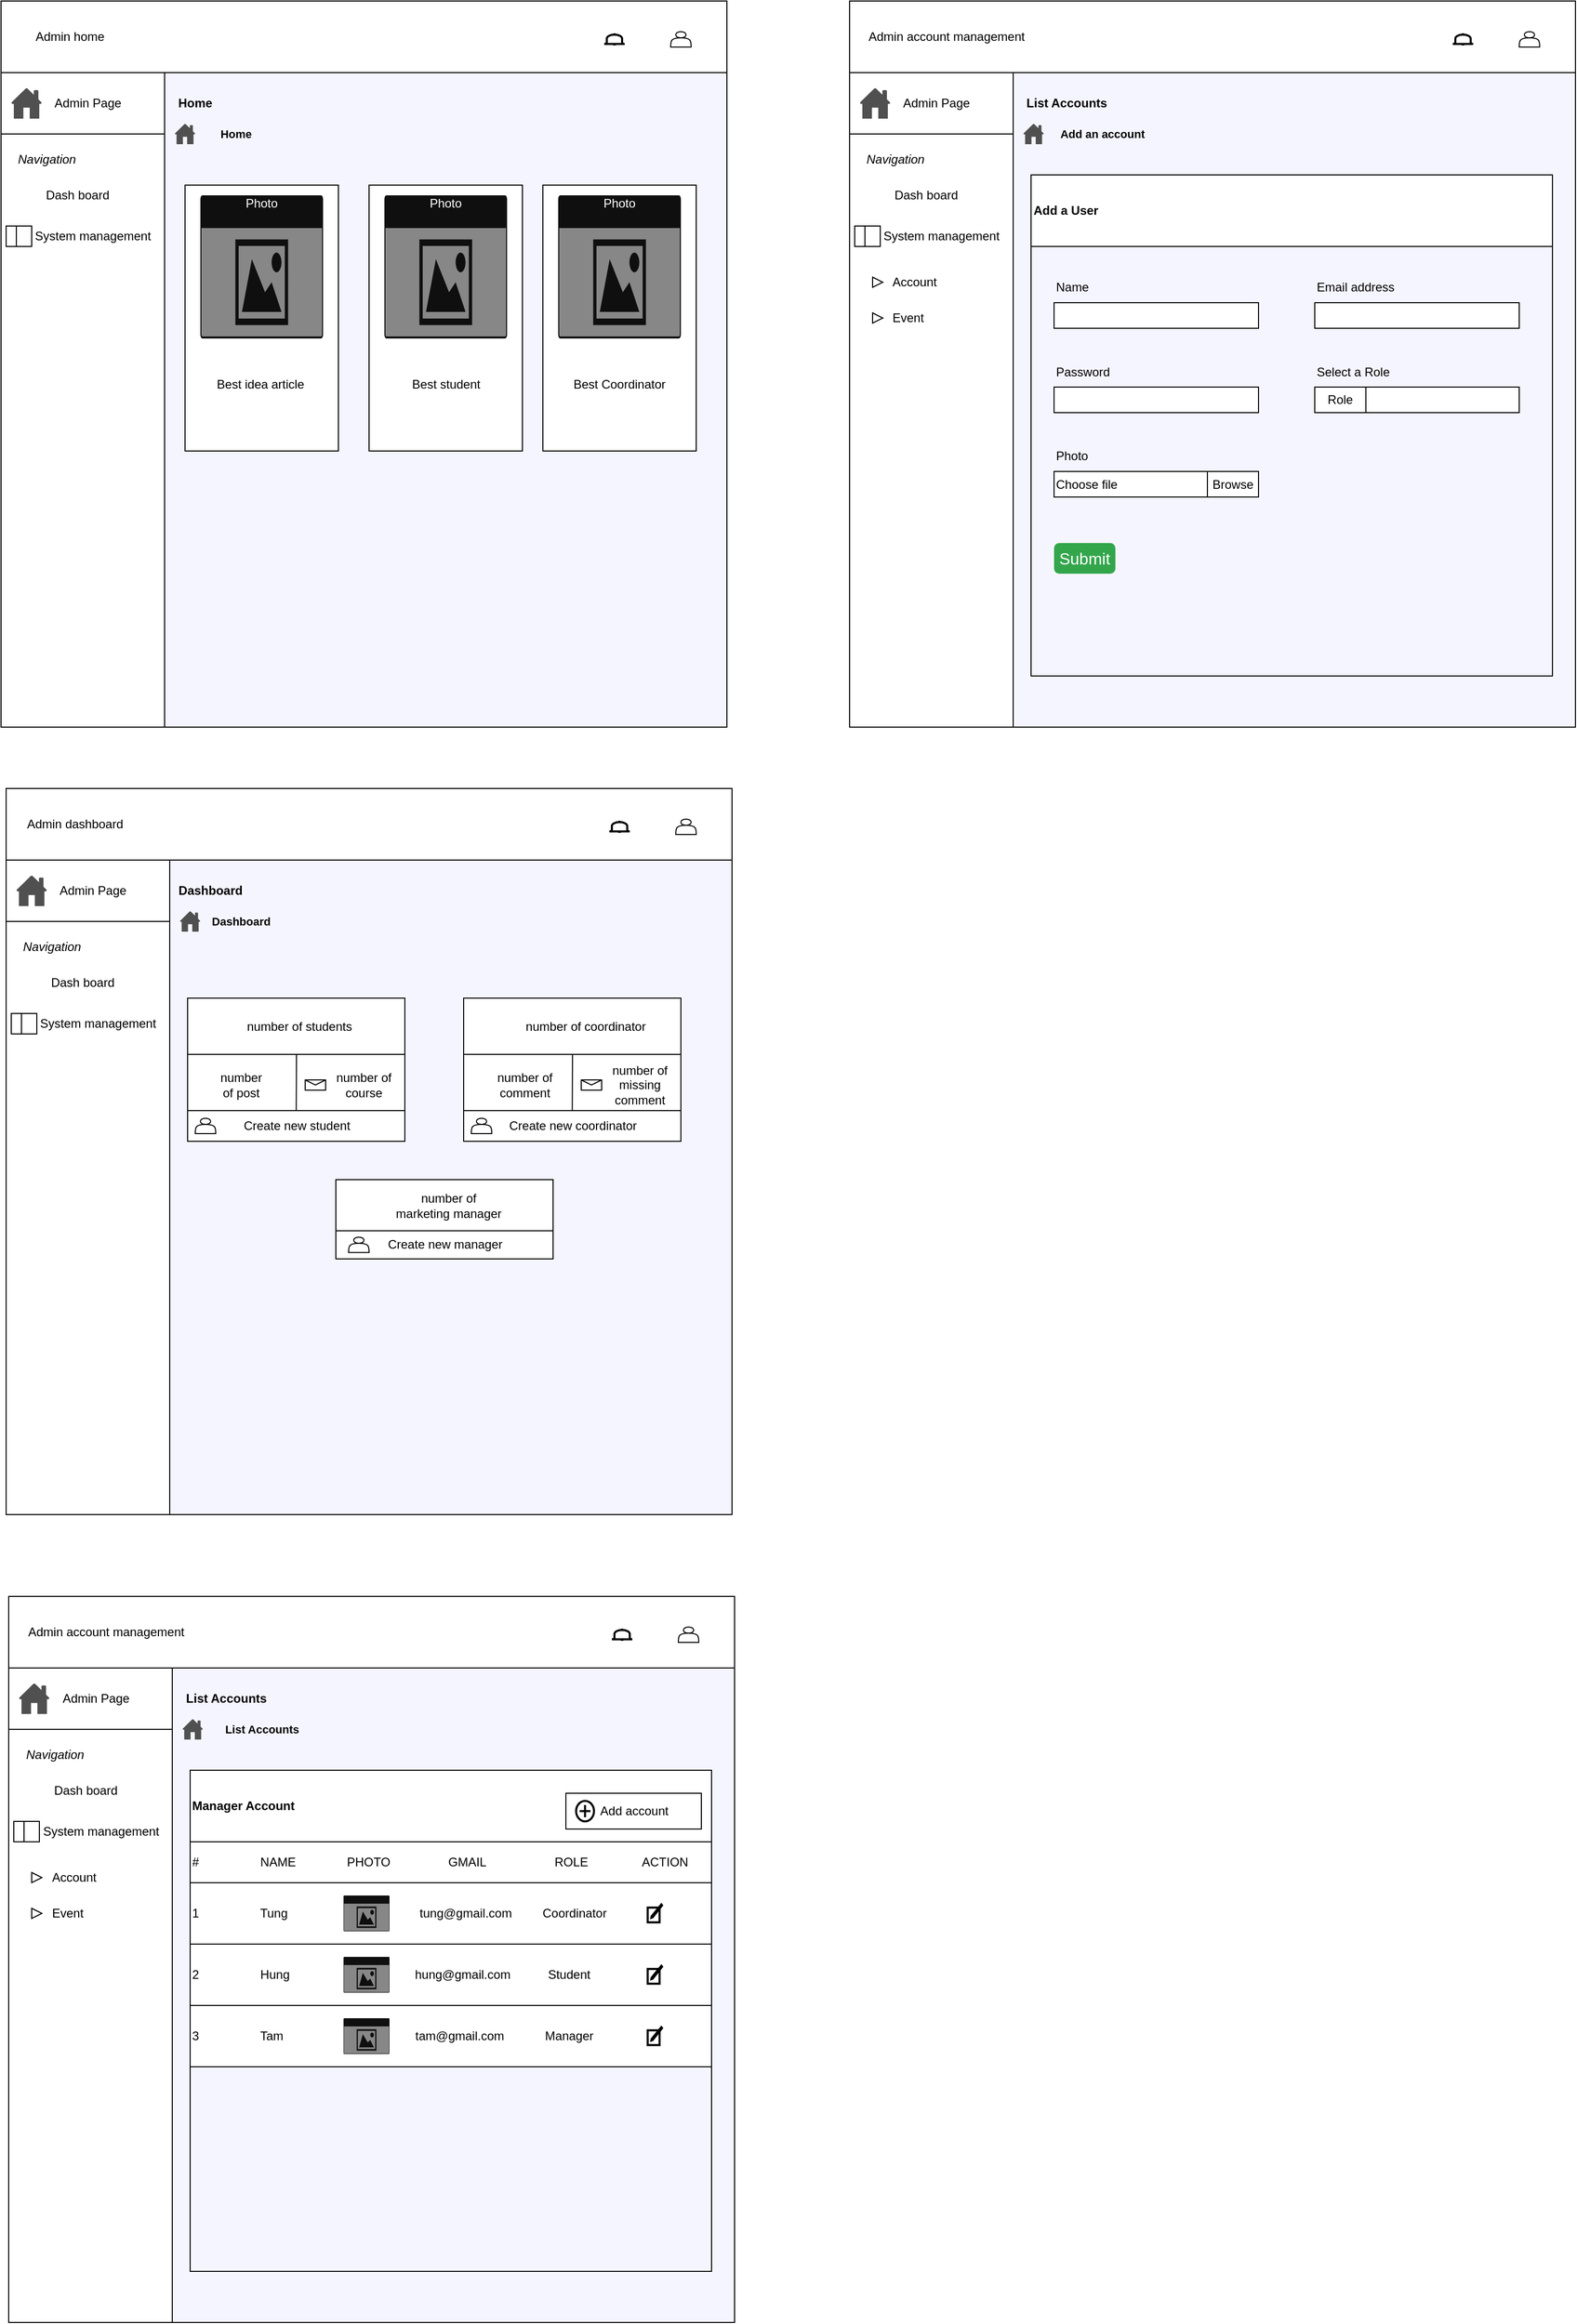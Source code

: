 <mxfile version="24.2.1" type="github" pages="4">
  <diagram name="wireframe admin" id="rL5e0oN_YTX8aWdYo2cD">
    <mxGraphModel dx="4036" dy="2168" grid="1" gridSize="10" guides="1" tooltips="1" connect="1" arrows="1" fold="1" page="1" pageScale="1" pageWidth="850" pageHeight="1100" math="0" shadow="0">
      <root>
        <mxCell id="0" />
        <mxCell id="1" parent="0" />
        <mxCell id="1IiO7rAWY404VuCAk3OG-1" value="" style="whiteSpace=wrap;html=1;aspect=fixed;strokeColor=#000000;fillColor=#f5f5ff;" parent="1" vertex="1">
          <mxGeometry x="30" y="40" width="710" height="710" as="geometry" />
        </mxCell>
        <mxCell id="1IiO7rAWY404VuCAk3OG-2" value="" style="rounded=0;whiteSpace=wrap;html=1;" parent="1" vertex="1">
          <mxGeometry x="30" y="40" width="710" height="70" as="geometry" />
        </mxCell>
        <mxCell id="1IiO7rAWY404VuCAk3OG-3" value="" style="rounded=0;whiteSpace=wrap;html=1;" parent="1" vertex="1">
          <mxGeometry x="30" y="110" width="160" height="640" as="geometry" />
        </mxCell>
        <mxCell id="1IiO7rAWY404VuCAk3OG-4" value="" style="rounded=0;whiteSpace=wrap;html=1;" parent="1" vertex="1">
          <mxGeometry x="30" y="110" width="160" height="60" as="geometry" />
        </mxCell>
        <mxCell id="1IiO7rAWY404VuCAk3OG-5" value="" style="shape=actor;whiteSpace=wrap;html=1;" parent="1" vertex="1">
          <mxGeometry x="685" y="70" width="20" height="15" as="geometry" />
        </mxCell>
        <mxCell id="1IiO7rAWY404VuCAk3OG-6" value="" style="html=1;verticalLabelPosition=bottom;align=center;labelBackgroundColor=#ffffff;verticalAlign=top;strokeWidth=2;strokeColor=#000000;shadow=0;dashed=0;shape=mxgraph.ios7.icons.bell;" parent="1" vertex="1">
          <mxGeometry x="620" y="72.5" width="20" height="10" as="geometry" />
        </mxCell>
        <mxCell id="1IiO7rAWY404VuCAk3OG-7" value="" style="sketch=0;pointerEvents=1;shadow=0;dashed=0;html=1;strokeColor=none;fillColor=#505050;labelPosition=center;verticalLabelPosition=bottom;verticalAlign=top;outlineConnect=0;align=center;shape=mxgraph.office.concepts.home;" parent="1" vertex="1">
          <mxGeometry x="200" y="160" width="20" height="20" as="geometry" />
        </mxCell>
        <mxCell id="1IiO7rAWY404VuCAk3OG-8" value="&lt;b&gt;Home&lt;/b&gt;" style="text;html=1;align=center;verticalAlign=middle;whiteSpace=wrap;rounded=0;" parent="1" vertex="1">
          <mxGeometry x="190" y="125" width="60" height="30" as="geometry" />
        </mxCell>
        <mxCell id="1IiO7rAWY404VuCAk3OG-9" value="&lt;b style=&quot;font-size: 11px;&quot;&gt;Home&lt;/b&gt;" style="text;html=1;align=center;verticalAlign=middle;whiteSpace=wrap;rounded=0;" parent="1" vertex="1">
          <mxGeometry x="230" y="155" width="60" height="30" as="geometry" />
        </mxCell>
        <mxCell id="1IiO7rAWY404VuCAk3OG-10" value="" style="sketch=0;pointerEvents=1;shadow=0;dashed=0;html=1;strokeColor=none;fillColor=#505050;labelPosition=center;verticalLabelPosition=bottom;verticalAlign=top;outlineConnect=0;align=center;shape=mxgraph.office.concepts.home;" parent="1" vertex="1">
          <mxGeometry x="40" y="125" width="30" height="30" as="geometry" />
        </mxCell>
        <mxCell id="1IiO7rAWY404VuCAk3OG-11" value="Admin Page" style="text;html=1;align=center;verticalAlign=middle;whiteSpace=wrap;rounded=0;" parent="1" vertex="1">
          <mxGeometry x="70" y="125" width="90" height="30" as="geometry" />
        </mxCell>
        <mxCell id="1IiO7rAWY404VuCAk3OG-12" value="" style="shape=image;verticalLabelPosition=bottom;labelBackgroundColor=default;verticalAlign=top;aspect=fixed;imageAspect=0;image=https://images.rawpixel.com/image_png_social_square/czNmcy1wcml2YXRlL3Jhd3BpeGVsX2ltYWdlcy93ZWJzaXRlX2NvbnRlbnQvbHIvdjk5My00MC5wbmc.png;" parent="1" vertex="1">
          <mxGeometry x="37.5" y="220" width="20" height="20" as="geometry" />
        </mxCell>
        <mxCell id="1IiO7rAWY404VuCAk3OG-13" value="Dash board" style="text;html=1;align=center;verticalAlign=middle;whiteSpace=wrap;rounded=0;" parent="1" vertex="1">
          <mxGeometry x="60" y="215" width="90" height="30" as="geometry" />
        </mxCell>
        <mxCell id="1IiO7rAWY404VuCAk3OG-14" value="" style="shape=internalStorage;whiteSpace=wrap;html=1;backgroundOutline=1;dx=10;dy=20;" parent="1" vertex="1">
          <mxGeometry x="35" y="260" width="25" height="20" as="geometry" />
        </mxCell>
        <mxCell id="1IiO7rAWY404VuCAk3OG-15" value="System management" style="text;html=1;align=center;verticalAlign=middle;whiteSpace=wrap;rounded=0;" parent="1" vertex="1">
          <mxGeometry x="45" y="257.5" width="150" height="25" as="geometry" />
        </mxCell>
        <mxCell id="1IiO7rAWY404VuCAk3OG-16" value="" style="rounded=0;whiteSpace=wrap;html=1;" parent="1" vertex="1">
          <mxGeometry x="210" y="220" width="150" height="260" as="geometry" />
        </mxCell>
        <mxCell id="1IiO7rAWY404VuCAk3OG-17" value="Photo" style="html=1;whiteSpace=wrap;strokeColor=none;fillColor=#0f0f10;labelPosition=center;verticalLabelPosition=middle;verticalAlign=top;align=center;fontSize=12;outlineConnect=0;spacingTop=-6;fontColor=#FFFFFF;sketch=0;shape=mxgraph.sitemap.photo;" parent="1" vertex="1">
          <mxGeometry x="225" y="230" width="120" height="140" as="geometry" />
        </mxCell>
        <mxCell id="1IiO7rAWY404VuCAk3OG-18" value="Best idea article&amp;nbsp;" style="text;html=1;align=center;verticalAlign=middle;whiteSpace=wrap;rounded=0;" parent="1" vertex="1">
          <mxGeometry x="227.5" y="400" width="115" height="30" as="geometry" />
        </mxCell>
        <mxCell id="1IiO7rAWY404VuCAk3OG-19" value="" style="rounded=0;whiteSpace=wrap;html=1;" parent="1" vertex="1">
          <mxGeometry x="390" y="220" width="150" height="260" as="geometry" />
        </mxCell>
        <mxCell id="1IiO7rAWY404VuCAk3OG-20" value="Photo" style="html=1;whiteSpace=wrap;strokeColor=none;fillColor=#0f0f10;labelPosition=center;verticalLabelPosition=middle;verticalAlign=top;align=center;fontSize=12;outlineConnect=0;spacingTop=-6;fontColor=#FFFFFF;sketch=0;shape=mxgraph.sitemap.photo;" parent="1" vertex="1">
          <mxGeometry x="405" y="230" width="120" height="140" as="geometry" />
        </mxCell>
        <mxCell id="1IiO7rAWY404VuCAk3OG-21" value="Best student" style="text;html=1;align=center;verticalAlign=middle;whiteSpace=wrap;rounded=0;" parent="1" vertex="1">
          <mxGeometry x="417.5" y="400" width="95" height="30" as="geometry" />
        </mxCell>
        <mxCell id="1IiO7rAWY404VuCAk3OG-22" value="" style="rounded=0;whiteSpace=wrap;html=1;" parent="1" vertex="1">
          <mxGeometry x="560" y="220" width="150" height="260" as="geometry" />
        </mxCell>
        <mxCell id="1IiO7rAWY404VuCAk3OG-23" value="Photo" style="html=1;whiteSpace=wrap;strokeColor=none;fillColor=#0f0f10;labelPosition=center;verticalLabelPosition=middle;verticalAlign=top;align=center;fontSize=12;outlineConnect=0;spacingTop=-6;fontColor=#FFFFFF;sketch=0;shape=mxgraph.sitemap.photo;" parent="1" vertex="1">
          <mxGeometry x="575" y="230" width="120" height="140" as="geometry" />
        </mxCell>
        <mxCell id="1IiO7rAWY404VuCAk3OG-24" value="Best Coordinator" style="text;html=1;align=center;verticalAlign=middle;whiteSpace=wrap;rounded=0;" parent="1" vertex="1">
          <mxGeometry x="585" y="400" width="100" height="30" as="geometry" />
        </mxCell>
        <mxCell id="1IiO7rAWY404VuCAk3OG-25" value="&lt;i&gt;Navigation&lt;/i&gt;" style="text;html=1;align=center;verticalAlign=middle;whiteSpace=wrap;rounded=0;" parent="1" vertex="1">
          <mxGeometry x="45" y="180" width="60" height="30" as="geometry" />
        </mxCell>
        <mxCell id="1IiO7rAWY404VuCAk3OG-26" value="Admin home" style="text;html=1;align=center;verticalAlign=middle;whiteSpace=wrap;rounded=0;" parent="1" vertex="1">
          <mxGeometry x="45" y="60" width="105" height="30" as="geometry" />
        </mxCell>
        <mxCell id="1IiO7rAWY404VuCAk3OG-27" value="" style="whiteSpace=wrap;html=1;aspect=fixed;strokeColor=#000000;fillColor=#f5f5ff;" parent="1" vertex="1">
          <mxGeometry x="35" y="810" width="710" height="710" as="geometry" />
        </mxCell>
        <mxCell id="1IiO7rAWY404VuCAk3OG-28" value="" style="rounded=0;whiteSpace=wrap;html=1;" parent="1" vertex="1">
          <mxGeometry x="35" y="810" width="710" height="70" as="geometry" />
        </mxCell>
        <mxCell id="1IiO7rAWY404VuCAk3OG-29" value="" style="rounded=0;whiteSpace=wrap;html=1;" parent="1" vertex="1">
          <mxGeometry x="35" y="880" width="160" height="640" as="geometry" />
        </mxCell>
        <mxCell id="1IiO7rAWY404VuCAk3OG-30" value="" style="rounded=0;whiteSpace=wrap;html=1;" parent="1" vertex="1">
          <mxGeometry x="35" y="880" width="160" height="60" as="geometry" />
        </mxCell>
        <mxCell id="1IiO7rAWY404VuCAk3OG-31" value="" style="shape=actor;whiteSpace=wrap;html=1;" parent="1" vertex="1">
          <mxGeometry x="690" y="840" width="20" height="15" as="geometry" />
        </mxCell>
        <mxCell id="1IiO7rAWY404VuCAk3OG-32" value="" style="html=1;verticalLabelPosition=bottom;align=center;labelBackgroundColor=#ffffff;verticalAlign=top;strokeWidth=2;strokeColor=#000000;shadow=0;dashed=0;shape=mxgraph.ios7.icons.bell;" parent="1" vertex="1">
          <mxGeometry x="625" y="842.5" width="20" height="10" as="geometry" />
        </mxCell>
        <mxCell id="1IiO7rAWY404VuCAk3OG-33" value="" style="sketch=0;pointerEvents=1;shadow=0;dashed=0;html=1;strokeColor=none;fillColor=#505050;labelPosition=center;verticalLabelPosition=bottom;verticalAlign=top;outlineConnect=0;align=center;shape=mxgraph.office.concepts.home;" parent="1" vertex="1">
          <mxGeometry x="205" y="930" width="20" height="20" as="geometry" />
        </mxCell>
        <mxCell id="1IiO7rAWY404VuCAk3OG-34" value="&lt;b&gt;Dashboard&lt;/b&gt;" style="text;html=1;align=center;verticalAlign=middle;whiteSpace=wrap;rounded=0;" parent="1" vertex="1">
          <mxGeometry x="205" y="895" width="60" height="30" as="geometry" />
        </mxCell>
        <mxCell id="1IiO7rAWY404VuCAk3OG-35" value="&lt;b style=&quot;font-size: 11px;&quot;&gt;Dashboard&lt;/b&gt;" style="text;html=1;align=center;verticalAlign=middle;whiteSpace=wrap;rounded=0;" parent="1" vertex="1">
          <mxGeometry x="235" y="925" width="60" height="30" as="geometry" />
        </mxCell>
        <mxCell id="1IiO7rAWY404VuCAk3OG-36" value="" style="sketch=0;pointerEvents=1;shadow=0;dashed=0;html=1;strokeColor=none;fillColor=#505050;labelPosition=center;verticalLabelPosition=bottom;verticalAlign=top;outlineConnect=0;align=center;shape=mxgraph.office.concepts.home;" parent="1" vertex="1">
          <mxGeometry x="45" y="895" width="30" height="30" as="geometry" />
        </mxCell>
        <mxCell id="1IiO7rAWY404VuCAk3OG-37" value="Admin Page" style="text;html=1;align=center;verticalAlign=middle;whiteSpace=wrap;rounded=0;" parent="1" vertex="1">
          <mxGeometry x="75" y="895" width="90" height="30" as="geometry" />
        </mxCell>
        <mxCell id="1IiO7rAWY404VuCAk3OG-38" value="" style="shape=image;verticalLabelPosition=bottom;labelBackgroundColor=default;verticalAlign=top;aspect=fixed;imageAspect=0;image=https://images.rawpixel.com/image_png_social_square/czNmcy1wcml2YXRlL3Jhd3BpeGVsX2ltYWdlcy93ZWJzaXRlX2NvbnRlbnQvbHIvdjk5My00MC5wbmc.png;" parent="1" vertex="1">
          <mxGeometry x="42.5" y="990" width="20" height="20" as="geometry" />
        </mxCell>
        <mxCell id="1IiO7rAWY404VuCAk3OG-39" value="Dash board" style="text;html=1;align=center;verticalAlign=middle;whiteSpace=wrap;rounded=0;" parent="1" vertex="1">
          <mxGeometry x="65" y="985" width="90" height="30" as="geometry" />
        </mxCell>
        <mxCell id="1IiO7rAWY404VuCAk3OG-40" value="" style="shape=internalStorage;whiteSpace=wrap;html=1;backgroundOutline=1;dx=10;dy=20;" parent="1" vertex="1">
          <mxGeometry x="40" y="1030" width="25" height="20" as="geometry" />
        </mxCell>
        <mxCell id="1IiO7rAWY404VuCAk3OG-41" value="System management" style="text;html=1;align=center;verticalAlign=middle;whiteSpace=wrap;rounded=0;" parent="1" vertex="1">
          <mxGeometry x="50" y="1027.5" width="150" height="25" as="geometry" />
        </mxCell>
        <mxCell id="1IiO7rAWY404VuCAk3OG-42" value="&lt;i&gt;Navigation&lt;/i&gt;" style="text;html=1;align=center;verticalAlign=middle;whiteSpace=wrap;rounded=0;" parent="1" vertex="1">
          <mxGeometry x="50" y="950" width="60" height="30" as="geometry" />
        </mxCell>
        <mxCell id="1IiO7rAWY404VuCAk3OG-43" value="Admin dashboard" style="text;html=1;align=center;verticalAlign=middle;whiteSpace=wrap;rounded=0;" parent="1" vertex="1">
          <mxGeometry x="50" y="830" width="105" height="30" as="geometry" />
        </mxCell>
        <mxCell id="1IiO7rAWY404VuCAk3OG-44" value="" style="rounded=0;whiteSpace=wrap;html=1;" parent="1" vertex="1">
          <mxGeometry x="212.5" y="1015" width="212.5" height="110" as="geometry" />
        </mxCell>
        <mxCell id="1IiO7rAWY404VuCAk3OG-45" value="" style="endArrow=none;html=1;rounded=0;exitX=0;exitY=0.5;exitDx=0;exitDy=0;entryX=1;entryY=0.5;entryDx=0;entryDy=0;" parent="1" source="1IiO7rAWY404VuCAk3OG-44" target="1IiO7rAWY404VuCAk3OG-44" edge="1">
          <mxGeometry width="50" height="50" relative="1" as="geometry">
            <mxPoint x="315" y="1120" as="sourcePoint" />
            <mxPoint x="295" y="1080" as="targetPoint" />
          </mxGeometry>
        </mxCell>
        <mxCell id="1IiO7rAWY404VuCAk3OG-46" value="" style="endArrow=none;html=1;rounded=0;exitX=0.5;exitY=1;exitDx=0;exitDy=0;" parent="1" source="1IiO7rAWY404VuCAk3OG-44" edge="1">
          <mxGeometry width="50" height="50" relative="1" as="geometry">
            <mxPoint x="315" y="1120" as="sourcePoint" />
            <mxPoint x="319" y="1070" as="targetPoint" />
          </mxGeometry>
        </mxCell>
        <mxCell id="1IiO7rAWY404VuCAk3OG-47" value="" style="shape=image;html=1;verticalAlign=top;verticalLabelPosition=bottom;labelBackgroundColor=#ffffff;imageAspect=0;aspect=fixed;image=https://cdn0.iconfinder.com/data/icons/evericons-24px-vol-1/24/eye-128.png" parent="1" vertex="1">
          <mxGeometry x="220" y="1032.5" width="20" height="20" as="geometry" />
        </mxCell>
        <mxCell id="1IiO7rAWY404VuCAk3OG-48" value="number of course" style="text;html=1;align=center;verticalAlign=middle;whiteSpace=wrap;rounded=0;" parent="1" vertex="1">
          <mxGeometry x="355" y="1085" width="60" height="30" as="geometry" />
        </mxCell>
        <mxCell id="1IiO7rAWY404VuCAk3OG-49" value="number of students" style="text;html=1;align=center;verticalAlign=middle;whiteSpace=wrap;rounded=0;" parent="1" vertex="1">
          <mxGeometry x="268.75" y="1027.5" width="106.25" height="30" as="geometry" />
        </mxCell>
        <mxCell id="1IiO7rAWY404VuCAk3OG-50" value="" style="shape=image;html=1;verticalAlign=top;verticalLabelPosition=bottom;labelBackgroundColor=#ffffff;imageAspect=0;aspect=fixed;image=https://cdn4.iconfinder.com/data/icons/48-bubbles/48/12.File-128.png" parent="1" vertex="1">
          <mxGeometry x="220" y="1090" width="20" height="20" as="geometry" />
        </mxCell>
        <mxCell id="1IiO7rAWY404VuCAk3OG-51" value="number of post" style="text;html=1;align=center;verticalAlign=middle;whiteSpace=wrap;rounded=0;" parent="1" vertex="1">
          <mxGeometry x="240" y="1085" width="50" height="30" as="geometry" />
        </mxCell>
        <mxCell id="1IiO7rAWY404VuCAk3OG-52" value="" style="shape=message;html=1;html=1;outlineConnect=0;labelPosition=center;verticalLabelPosition=bottom;align=center;verticalAlign=top;" parent="1" vertex="1">
          <mxGeometry x="327.5" y="1095" width="20" height="10" as="geometry" />
        </mxCell>
        <mxCell id="1IiO7rAWY404VuCAk3OG-53" value="" style="rounded=0;whiteSpace=wrap;html=1;" parent="1" vertex="1">
          <mxGeometry x="482.5" y="1015" width="212.5" height="110" as="geometry" />
        </mxCell>
        <mxCell id="1IiO7rAWY404VuCAk3OG-54" value="" style="endArrow=none;html=1;rounded=0;exitX=0;exitY=0.5;exitDx=0;exitDy=0;entryX=1;entryY=0.5;entryDx=0;entryDy=0;" parent="1" source="1IiO7rAWY404VuCAk3OG-53" target="1IiO7rAWY404VuCAk3OG-53" edge="1">
          <mxGeometry width="50" height="50" relative="1" as="geometry">
            <mxPoint x="585" y="1120" as="sourcePoint" />
            <mxPoint x="565" y="1080" as="targetPoint" />
          </mxGeometry>
        </mxCell>
        <mxCell id="1IiO7rAWY404VuCAk3OG-55" value="" style="endArrow=none;html=1;rounded=0;exitX=0.5;exitY=1;exitDx=0;exitDy=0;" parent="1" source="1IiO7rAWY404VuCAk3OG-53" edge="1">
          <mxGeometry width="50" height="50" relative="1" as="geometry">
            <mxPoint x="585" y="1120" as="sourcePoint" />
            <mxPoint x="589" y="1070" as="targetPoint" />
          </mxGeometry>
        </mxCell>
        <mxCell id="1IiO7rAWY404VuCAk3OG-56" value="" style="shape=image;html=1;verticalAlign=top;verticalLabelPosition=bottom;labelBackgroundColor=#ffffff;imageAspect=0;aspect=fixed;image=https://cdn0.iconfinder.com/data/icons/evericons-24px-vol-1/24/eye-128.png" parent="1" vertex="1">
          <mxGeometry x="490" y="1032.5" width="20" height="20" as="geometry" />
        </mxCell>
        <mxCell id="1IiO7rAWY404VuCAk3OG-57" value="number of missing comment" style="text;html=1;align=center;verticalAlign=middle;whiteSpace=wrap;rounded=0;" parent="1" vertex="1">
          <mxGeometry x="625" y="1085" width="60" height="30" as="geometry" />
        </mxCell>
        <mxCell id="1IiO7rAWY404VuCAk3OG-58" value="number of coordinator" style="text;html=1;align=center;verticalAlign=middle;whiteSpace=wrap;rounded=0;" parent="1" vertex="1">
          <mxGeometry x="538.75" y="1027.5" width="126.25" height="30" as="geometry" />
        </mxCell>
        <mxCell id="1IiO7rAWY404VuCAk3OG-59" value="" style="shape=image;html=1;verticalAlign=top;verticalLabelPosition=bottom;labelBackgroundColor=#ffffff;imageAspect=0;aspect=fixed;image=https://cdn4.iconfinder.com/data/icons/48-bubbles/48/12.File-128.png" parent="1" vertex="1">
          <mxGeometry x="490" y="1090" width="20" height="20" as="geometry" />
        </mxCell>
        <mxCell id="1IiO7rAWY404VuCAk3OG-60" value="number of comment" style="text;html=1;align=center;verticalAlign=middle;whiteSpace=wrap;rounded=0;" parent="1" vertex="1">
          <mxGeometry x="510" y="1085" width="65" height="30" as="geometry" />
        </mxCell>
        <mxCell id="1IiO7rAWY404VuCAk3OG-61" value="" style="shape=message;html=1;html=1;outlineConnect=0;labelPosition=center;verticalLabelPosition=bottom;align=center;verticalAlign=top;" parent="1" vertex="1">
          <mxGeometry x="597.5" y="1095" width="20" height="10" as="geometry" />
        </mxCell>
        <mxCell id="1IiO7rAWY404VuCAk3OG-62" value="" style="rounded=0;whiteSpace=wrap;html=1;" parent="1" vertex="1">
          <mxGeometry x="357.5" y="1192.5" width="212.5" height="50" as="geometry" />
        </mxCell>
        <mxCell id="1IiO7rAWY404VuCAk3OG-63" value="" style="shape=image;html=1;verticalAlign=top;verticalLabelPosition=bottom;labelBackgroundColor=#ffffff;imageAspect=0;aspect=fixed;image=https://cdn0.iconfinder.com/data/icons/evericons-24px-vol-1/24/eye-128.png" parent="1" vertex="1">
          <mxGeometry x="370" y="1207.5" width="20" height="20" as="geometry" />
        </mxCell>
        <mxCell id="1IiO7rAWY404VuCAk3OG-64" value="number of marketing manager" style="text;html=1;align=center;verticalAlign=middle;whiteSpace=wrap;rounded=0;" parent="1" vertex="1">
          <mxGeometry x="415" y="1202.5" width="106.25" height="30" as="geometry" />
        </mxCell>
        <mxCell id="1IiO7rAWY404VuCAk3OG-65" value="Create new student" style="rounded=0;whiteSpace=wrap;html=1;" parent="1" vertex="1">
          <mxGeometry x="212.5" y="1125" width="212.5" height="30" as="geometry" />
        </mxCell>
        <mxCell id="1IiO7rAWY404VuCAk3OG-66" value="" style="shape=actor;whiteSpace=wrap;html=1;" parent="1" vertex="1">
          <mxGeometry x="220" y="1132.5" width="20" height="15" as="geometry" />
        </mxCell>
        <mxCell id="1IiO7rAWY404VuCAk3OG-67" value="Create new coordinator" style="rounded=0;whiteSpace=wrap;html=1;" parent="1" vertex="1">
          <mxGeometry x="482.5" y="1125" width="212.5" height="30" as="geometry" />
        </mxCell>
        <mxCell id="1IiO7rAWY404VuCAk3OG-68" value="" style="shape=actor;whiteSpace=wrap;html=1;" parent="1" vertex="1">
          <mxGeometry x="490" y="1132.5" width="20" height="15" as="geometry" />
        </mxCell>
        <mxCell id="1IiO7rAWY404VuCAk3OG-69" value="Create new manager" style="rounded=0;whiteSpace=wrap;html=1;" parent="1" vertex="1">
          <mxGeometry x="357.5" y="1242.5" width="212.5" height="27.5" as="geometry" />
        </mxCell>
        <mxCell id="1IiO7rAWY404VuCAk3OG-70" value="" style="shape=actor;whiteSpace=wrap;html=1;" parent="1" vertex="1">
          <mxGeometry x="370" y="1248.75" width="20" height="15" as="geometry" />
        </mxCell>
        <mxCell id="1IiO7rAWY404VuCAk3OG-71" value="" style="whiteSpace=wrap;html=1;aspect=fixed;strokeColor=#000000;fillColor=#f5f5ff;" parent="1" vertex="1">
          <mxGeometry x="37.5" y="1600" width="710" height="710" as="geometry" />
        </mxCell>
        <mxCell id="1IiO7rAWY404VuCAk3OG-72" value="" style="rounded=0;whiteSpace=wrap;html=1;" parent="1" vertex="1">
          <mxGeometry x="37.5" y="1600" width="710" height="70" as="geometry" />
        </mxCell>
        <mxCell id="1IiO7rAWY404VuCAk3OG-73" value="" style="rounded=0;whiteSpace=wrap;html=1;" parent="1" vertex="1">
          <mxGeometry x="37.5" y="1670" width="160" height="640" as="geometry" />
        </mxCell>
        <mxCell id="1IiO7rAWY404VuCAk3OG-74" value="" style="rounded=0;whiteSpace=wrap;html=1;" parent="1" vertex="1">
          <mxGeometry x="37.5" y="1670" width="160" height="60" as="geometry" />
        </mxCell>
        <mxCell id="1IiO7rAWY404VuCAk3OG-75" value="" style="shape=actor;whiteSpace=wrap;html=1;" parent="1" vertex="1">
          <mxGeometry x="692.5" y="1630" width="20" height="15" as="geometry" />
        </mxCell>
        <mxCell id="1IiO7rAWY404VuCAk3OG-76" value="" style="html=1;verticalLabelPosition=bottom;align=center;labelBackgroundColor=#ffffff;verticalAlign=top;strokeWidth=2;strokeColor=#000000;shadow=0;dashed=0;shape=mxgraph.ios7.icons.bell;" parent="1" vertex="1">
          <mxGeometry x="627.5" y="1632.5" width="20" height="10" as="geometry" />
        </mxCell>
        <mxCell id="1IiO7rAWY404VuCAk3OG-77" value="" style="sketch=0;pointerEvents=1;shadow=0;dashed=0;html=1;strokeColor=none;fillColor=#505050;labelPosition=center;verticalLabelPosition=bottom;verticalAlign=top;outlineConnect=0;align=center;shape=mxgraph.office.concepts.home;" parent="1" vertex="1">
          <mxGeometry x="207.5" y="1720" width="20" height="20" as="geometry" />
        </mxCell>
        <mxCell id="1IiO7rAWY404VuCAk3OG-78" value="&lt;b&gt;List Accounts&lt;/b&gt;" style="text;html=1;align=center;verticalAlign=middle;whiteSpace=wrap;rounded=0;" parent="1" vertex="1">
          <mxGeometry x="207.5" y="1685" width="85" height="30" as="geometry" />
        </mxCell>
        <mxCell id="1IiO7rAWY404VuCAk3OG-79" value="&lt;b style=&quot;font-size: 11px;&quot;&gt;List Accounts&lt;/b&gt;" style="text;html=1;align=center;verticalAlign=middle;whiteSpace=wrap;rounded=0;" parent="1" vertex="1">
          <mxGeometry x="237.5" y="1715" width="95" height="30" as="geometry" />
        </mxCell>
        <mxCell id="1IiO7rAWY404VuCAk3OG-80" value="" style="sketch=0;pointerEvents=1;shadow=0;dashed=0;html=1;strokeColor=none;fillColor=#505050;labelPosition=center;verticalLabelPosition=bottom;verticalAlign=top;outlineConnect=0;align=center;shape=mxgraph.office.concepts.home;" parent="1" vertex="1">
          <mxGeometry x="47.5" y="1685" width="30" height="30" as="geometry" />
        </mxCell>
        <mxCell id="1IiO7rAWY404VuCAk3OG-81" value="Admin Page" style="text;html=1;align=center;verticalAlign=middle;whiteSpace=wrap;rounded=0;" parent="1" vertex="1">
          <mxGeometry x="77.5" y="1685" width="90" height="30" as="geometry" />
        </mxCell>
        <mxCell id="1IiO7rAWY404VuCAk3OG-82" value="" style="shape=image;verticalLabelPosition=bottom;labelBackgroundColor=default;verticalAlign=top;aspect=fixed;imageAspect=0;image=https://images.rawpixel.com/image_png_social_square/czNmcy1wcml2YXRlL3Jhd3BpeGVsX2ltYWdlcy93ZWJzaXRlX2NvbnRlbnQvbHIvdjk5My00MC5wbmc.png;" parent="1" vertex="1">
          <mxGeometry x="45" y="1780" width="20" height="20" as="geometry" />
        </mxCell>
        <mxCell id="1IiO7rAWY404VuCAk3OG-83" value="Dash board" style="text;html=1;align=center;verticalAlign=middle;whiteSpace=wrap;rounded=0;" parent="1" vertex="1">
          <mxGeometry x="67.5" y="1775" width="90" height="30" as="geometry" />
        </mxCell>
        <mxCell id="1IiO7rAWY404VuCAk3OG-84" value="" style="shape=internalStorage;whiteSpace=wrap;html=1;backgroundOutline=1;dx=10;dy=20;" parent="1" vertex="1">
          <mxGeometry x="42.5" y="1820" width="25" height="20" as="geometry" />
        </mxCell>
        <mxCell id="1IiO7rAWY404VuCAk3OG-85" value="System management" style="text;html=1;align=center;verticalAlign=middle;whiteSpace=wrap;rounded=0;" parent="1" vertex="1">
          <mxGeometry x="52.5" y="1817.5" width="150" height="25" as="geometry" />
        </mxCell>
        <mxCell id="1IiO7rAWY404VuCAk3OG-86" value="&lt;i&gt;Navigation&lt;/i&gt;" style="text;html=1;align=center;verticalAlign=middle;whiteSpace=wrap;rounded=0;" parent="1" vertex="1">
          <mxGeometry x="52.5" y="1740" width="60" height="30" as="geometry" />
        </mxCell>
        <mxCell id="1IiO7rAWY404VuCAk3OG-87" value="Admin account management" style="text;html=1;align=center;verticalAlign=middle;whiteSpace=wrap;rounded=0;" parent="1" vertex="1">
          <mxGeometry x="52.5" y="1620" width="160" height="30" as="geometry" />
        </mxCell>
        <mxCell id="1IiO7rAWY404VuCAk3OG-88" value="" style="triangle;whiteSpace=wrap;html=1;" parent="1" vertex="1">
          <mxGeometry x="60" y="1870" width="10" height="10" as="geometry" />
        </mxCell>
        <mxCell id="1IiO7rAWY404VuCAk3OG-89" value="Account" style="text;html=1;align=left;verticalAlign=middle;whiteSpace=wrap;rounded=0;" parent="1" vertex="1">
          <mxGeometry x="77.5" y="1860" width="60" height="30" as="geometry" />
        </mxCell>
        <mxCell id="1IiO7rAWY404VuCAk3OG-90" value="" style="triangle;whiteSpace=wrap;html=1;" parent="1" vertex="1">
          <mxGeometry x="60" y="1905" width="10" height="10" as="geometry" />
        </mxCell>
        <mxCell id="1IiO7rAWY404VuCAk3OG-91" value="Event" style="text;html=1;align=left;verticalAlign=middle;whiteSpace=wrap;rounded=0;" parent="1" vertex="1">
          <mxGeometry x="77.5" y="1895" width="60" height="30" as="geometry" />
        </mxCell>
        <mxCell id="1IiO7rAWY404VuCAk3OG-92" value="Manager Account" style="swimlane;whiteSpace=wrap;html=1;align=left;startSize=70;" parent="1" vertex="1">
          <mxGeometry x="215" y="1770" width="510" height="490" as="geometry">
            <mxRectangle x="502.5" y="2060" width="130" height="70" as="alternateBounds" />
          </mxGeometry>
        </mxCell>
        <mxCell id="1IiO7rAWY404VuCAk3OG-93" value="Add account" style="rounded=0;whiteSpace=wrap;html=1;align=center;" parent="1IiO7rAWY404VuCAk3OG-92" vertex="1">
          <mxGeometry x="367.5" y="22.5" width="132.5" height="35" as="geometry" />
        </mxCell>
        <mxCell id="1IiO7rAWY404VuCAk3OG-94" value="" style="html=1;verticalLabelPosition=bottom;align=center;labelBackgroundColor=#ffffff;verticalAlign=top;strokeWidth=2;strokeColor=#000000;shadow=0;dashed=0;shape=mxgraph.ios7.icons.add;" parent="1IiO7rAWY404VuCAk3OG-92" vertex="1">
          <mxGeometry x="377.5" y="30" width="17.5" height="20" as="geometry" />
        </mxCell>
        <mxCell id="1IiO7rAWY404VuCAk3OG-95" value="#&amp;nbsp; &amp;nbsp; &amp;nbsp; &amp;nbsp; &amp;nbsp; &amp;nbsp; &amp;nbsp; &amp;nbsp; &amp;nbsp; NAME&amp;nbsp; &amp;nbsp; &amp;nbsp; &amp;nbsp; &amp;nbsp; &amp;nbsp; &amp;nbsp; &amp;nbsp;PHOTO&amp;nbsp; &amp;nbsp; &amp;nbsp; &amp;nbsp; &amp;nbsp; &amp;nbsp; &amp;nbsp; &amp;nbsp; &amp;nbsp;GMAIL&amp;nbsp; &amp;nbsp; &amp;nbsp; &amp;nbsp; &amp;nbsp; &amp;nbsp; &amp;nbsp; &amp;nbsp; &amp;nbsp; &amp;nbsp; ROLE&amp;nbsp; &amp;nbsp; &amp;nbsp; &amp;nbsp; &amp;nbsp; &amp;nbsp; &amp;nbsp; &amp;nbsp; ACTION" style="rounded=0;whiteSpace=wrap;html=1;align=left;" parent="1IiO7rAWY404VuCAk3OG-92" vertex="1">
          <mxGeometry y="70" width="510" height="40" as="geometry" />
        </mxCell>
        <mxCell id="1IiO7rAWY404VuCAk3OG-96" value="1&amp;nbsp; &amp;nbsp; &amp;nbsp; &amp;nbsp; &amp;nbsp; &amp;nbsp; &amp;nbsp; &amp;nbsp; &amp;nbsp; Tung&amp;nbsp; &amp;nbsp; &amp;nbsp; &amp;nbsp; &amp;nbsp; &amp;nbsp; &amp;nbsp; &amp;nbsp; &amp;nbsp;PHOTO&amp;nbsp; &amp;nbsp; &amp;nbsp; &amp;nbsp; &amp;nbsp;tung@gmail.com&amp;nbsp; &amp;nbsp; &amp;nbsp; &amp;nbsp; &amp;nbsp;Coordinator" style="rounded=0;whiteSpace=wrap;html=1;align=left;" parent="1" vertex="1">
          <mxGeometry x="215" y="1880" width="510" height="60" as="geometry" />
        </mxCell>
        <mxCell id="1IiO7rAWY404VuCAk3OG-97" value="" style="html=1;whiteSpace=wrap;strokeColor=none;fillColor=#0f0f10;labelPosition=center;verticalLabelPosition=middle;verticalAlign=top;align=center;fontSize=12;outlineConnect=0;spacingTop=-6;fontColor=#FFFFFF;sketch=0;shape=mxgraph.sitemap.photo;" parent="1" vertex="1">
          <mxGeometry x="365" y="1892.5" width="45" height="35" as="geometry" />
        </mxCell>
        <mxCell id="1IiO7rAWY404VuCAk3OG-98" value="" style="shape=image;verticalLabelPosition=bottom;labelBackgroundColor=default;verticalAlign=top;aspect=fixed;imageAspect=0;image=https://static.vecteezy.com/system/resources/thumbnails/003/241/364/small/trash-bin-icon-line-vector.jpg;" parent="1" vertex="1">
          <mxGeometry x="667.5" y="1887.5" width="45" height="45" as="geometry" />
        </mxCell>
        <mxCell id="1IiO7rAWY404VuCAk3OG-99" value="" style="html=1;verticalLabelPosition=bottom;align=center;labelBackgroundColor=#ffffff;verticalAlign=top;strokeWidth=2;strokeColor=#000000;shadow=0;dashed=0;shape=mxgraph.ios7.icons.compose;" parent="1" vertex="1">
          <mxGeometry x="662.5" y="1901.25" width="14.1" height="17.5" as="geometry" />
        </mxCell>
        <mxCell id="1IiO7rAWY404VuCAk3OG-100" value="2&amp;nbsp; &amp;nbsp; &amp;nbsp; &amp;nbsp; &amp;nbsp; &amp;nbsp; &amp;nbsp; &amp;nbsp; &amp;nbsp; Hung&amp;nbsp; &amp;nbsp; &amp;nbsp; &amp;nbsp; &amp;nbsp; &amp;nbsp; &amp;nbsp; &amp;nbsp; PHO&lt;span style=&quot;color: rgba(0, 0, 0, 0); font-family: monospace; font-size: 0px; text-wrap: nowrap;&quot;&gt;%3CmxGraphModel%3E%3Croot%3E%3CmxCell%20id%3D%220%22%2F%3E%3CmxCell%20id%3D%221%22%20parent%3D%220%22%2F%3E%3CmxCell%20id%3D%222%22%20value%3D%22%22%20style%3D%22html%3D1%3BwhiteSpace%3Dwrap%3BstrokeColor%3Dnone%3BfillColor%3D%230f0f10%3BlabelPosition%3Dcenter%3BverticalLabelPosition%3Dmiddle%3BverticalAlign%3Dtop%3Balign%3Dcenter%3BfontSize%3D12%3BoutlineConnect%3D0%3BspacingTop%3D-6%3BfontColor%3D%23FFFFFF%3Bsketch%3D0%3Bshape%3Dmxgraph.sitemap.photo%3B%22%20vertex%3D%221%22%20parent%3D%221%22%3E%3CmxGeometry%20x%3D%22652.5%22%20y%3D%222182.5%22%20width%3D%2245%22%20height%3D%2235%22%20as%3D%22geometry%22%2F%3E%3C%2FmxCell%3E%3C%2Froot%3E%3C%2FmxGraphModel%3E&lt;/span&gt;TO&amp;nbsp; &amp;nbsp; &amp;nbsp; &amp;nbsp; hung@gmail.com&amp;nbsp; &amp;nbsp; &amp;nbsp; &amp;nbsp; &amp;nbsp; &amp;nbsp;Student" style="rounded=0;whiteSpace=wrap;html=1;align=left;" parent="1" vertex="1">
          <mxGeometry x="215" y="1940" width="510" height="60" as="geometry" />
        </mxCell>
        <mxCell id="1IiO7rAWY404VuCAk3OG-101" value="" style="html=1;whiteSpace=wrap;strokeColor=none;fillColor=#0f0f10;labelPosition=center;verticalLabelPosition=middle;verticalAlign=top;align=center;fontSize=12;outlineConnect=0;spacingTop=-6;fontColor=#FFFFFF;sketch=0;shape=mxgraph.sitemap.photo;" parent="1" vertex="1">
          <mxGeometry x="365" y="1952.5" width="45" height="35" as="geometry" />
        </mxCell>
        <mxCell id="1IiO7rAWY404VuCAk3OG-102" value="" style="shape=image;verticalLabelPosition=bottom;labelBackgroundColor=default;verticalAlign=top;aspect=fixed;imageAspect=0;image=https://static.vecteezy.com/system/resources/thumbnails/003/241/364/small/trash-bin-icon-line-vector.jpg;" parent="1" vertex="1">
          <mxGeometry x="667.5" y="1947.5" width="45" height="45" as="geometry" />
        </mxCell>
        <mxCell id="1IiO7rAWY404VuCAk3OG-103" value="" style="html=1;verticalLabelPosition=bottom;align=center;labelBackgroundColor=#ffffff;verticalAlign=top;strokeWidth=2;strokeColor=#000000;shadow=0;dashed=0;shape=mxgraph.ios7.icons.compose;" parent="1" vertex="1">
          <mxGeometry x="662.5" y="1961.25" width="14.1" height="17.5" as="geometry" />
        </mxCell>
        <mxCell id="1IiO7rAWY404VuCAk3OG-104" value="3&amp;nbsp; &amp;nbsp; &amp;nbsp; &amp;nbsp; &amp;nbsp; &amp;nbsp; &amp;nbsp; &amp;nbsp; &amp;nbsp; Tam&amp;nbsp; &amp;nbsp; &amp;nbsp; &amp;nbsp; &amp;nbsp; &amp;nbsp; &amp;nbsp; &amp;nbsp; &amp;nbsp; PHO&lt;span style=&quot;color: rgba(0, 0, 0, 0); font-family: monospace; font-size: 0px; text-wrap: nowrap;&quot;&gt;%3CmxGraphModel%3E%3Croot%3E%3CmxCell%20id%3D%220%22%2F%3E%3CmxCell%20id%3D%221%22%20parent%3D%220%22%2F%3E%3CmxCell%20id%3D%222%22%20value%3D%22%22%20style%3D%22html%3D1%3BwhiteSpace%3Dwrap%3BstrokeColor%3Dnone%3BfillColor%3D%230f0f10%3BlabelPosition%3Dcenter%3BverticalLabelPosition%3Dmiddle%3BverticalAlign%3Dtop%3Balign%3Dcenter%3BfontSize%3D12%3BoutlineConnect%3D0%3BspacingTop%3D-6%3BfontColor%3D%23FFFFFF%3Bsketch%3D0%3Bshape%3Dmxgraph.sitemap.photo%3B%22%20vertex%3D%221%22%20parent%3D%221%22%3E%3CmxGeometry%20x%3D%22652.5%22%20y%3D%222182.5%22%20width%3D%2245%22%20height%3D%2235%22%20as%3D%22geometry%22%2F%3E%3C%2FmxCell%3E%3C%2Froot%3E%3C%2FmxGraphModel%3E&lt;/span&gt;TO&amp;nbsp; &amp;nbsp; &amp;nbsp; &amp;nbsp; tam@gmail.com&amp;nbsp; &amp;nbsp; &amp;nbsp; &amp;nbsp; &amp;nbsp; &amp;nbsp; Manager" style="rounded=0;whiteSpace=wrap;html=1;align=left;" parent="1" vertex="1">
          <mxGeometry x="215" y="2000" width="510" height="60" as="geometry" />
        </mxCell>
        <mxCell id="1IiO7rAWY404VuCAk3OG-105" value="" style="html=1;whiteSpace=wrap;strokeColor=none;fillColor=#0f0f10;labelPosition=center;verticalLabelPosition=middle;verticalAlign=top;align=center;fontSize=12;outlineConnect=0;spacingTop=-6;fontColor=#FFFFFF;sketch=0;shape=mxgraph.sitemap.photo;" parent="1" vertex="1">
          <mxGeometry x="365" y="2012.5" width="45" height="35" as="geometry" />
        </mxCell>
        <mxCell id="1IiO7rAWY404VuCAk3OG-106" value="" style="shape=image;verticalLabelPosition=bottom;labelBackgroundColor=default;verticalAlign=top;aspect=fixed;imageAspect=0;image=https://static.vecteezy.com/system/resources/thumbnails/003/241/364/small/trash-bin-icon-line-vector.jpg;" parent="1" vertex="1">
          <mxGeometry x="667.5" y="2007.5" width="45" height="45" as="geometry" />
        </mxCell>
        <mxCell id="1IiO7rAWY404VuCAk3OG-107" value="" style="html=1;verticalLabelPosition=bottom;align=center;labelBackgroundColor=#ffffff;verticalAlign=top;strokeWidth=2;strokeColor=#000000;shadow=0;dashed=0;shape=mxgraph.ios7.icons.compose;" parent="1" vertex="1">
          <mxGeometry x="662.5" y="2021.25" width="14.1" height="17.5" as="geometry" />
        </mxCell>
        <mxCell id="e7rrqpygg92eihcxMQYW-68" value="&lt;span style=&quot;color: rgba(0, 0, 0, 0); font-family: monospace; font-size: 0px; text-align: start; text-wrap: nowrap;&quot;&gt;%3CmxGraphModel%3E%3Croot%3E%3CmxCell%20id%3D%220%22%2F%3E%3CmxCell%20id%3D%221%22%20parent%3D%220%22%2F%3E%3CmxCell%20id%3D%222%22%20value%3D%22Role%22%20style%3D%22text%3Bhtml%3D1%3Balign%3Dcenter%3BverticalAlign%3Dmiddle%3BwhiteSpace%3Dwrap%3Brounded%3D0%3B%22%20vertex%3D%221%22%20parent%3D%221%22%3E%3CmxGeometry%20x%3D%221315%22%20y%3D%22418.75%22%20width%3D%2250%22%20height%3D%2222.5%22%20as%3D%22geometry%22%2F%3E%3C%2FmxCell%3E%3C%2Froot%3E%3C%2FmxGraphModel%3E&lt;/span&gt;" style="whiteSpace=wrap;html=1;aspect=fixed;strokeColor=#000000;fillColor=#f5f5ff;" vertex="1" parent="1">
          <mxGeometry x="860" y="40" width="710" height="710" as="geometry" />
        </mxCell>
        <mxCell id="e7rrqpygg92eihcxMQYW-69" value="" style="rounded=0;whiteSpace=wrap;html=1;" vertex="1" parent="1">
          <mxGeometry x="860" y="40" width="710" height="70" as="geometry" />
        </mxCell>
        <mxCell id="e7rrqpygg92eihcxMQYW-70" value="" style="rounded=0;whiteSpace=wrap;html=1;" vertex="1" parent="1">
          <mxGeometry x="860" y="110" width="160" height="640" as="geometry" />
        </mxCell>
        <mxCell id="e7rrqpygg92eihcxMQYW-71" value="" style="rounded=0;whiteSpace=wrap;html=1;" vertex="1" parent="1">
          <mxGeometry x="860" y="110" width="160" height="60" as="geometry" />
        </mxCell>
        <mxCell id="e7rrqpygg92eihcxMQYW-72" value="" style="shape=actor;whiteSpace=wrap;html=1;" vertex="1" parent="1">
          <mxGeometry x="1515" y="70" width="20" height="15" as="geometry" />
        </mxCell>
        <mxCell id="e7rrqpygg92eihcxMQYW-73" value="" style="html=1;verticalLabelPosition=bottom;align=center;labelBackgroundColor=#ffffff;verticalAlign=top;strokeWidth=2;strokeColor=#000000;shadow=0;dashed=0;shape=mxgraph.ios7.icons.bell;" vertex="1" parent="1">
          <mxGeometry x="1450" y="72.5" width="20" height="10" as="geometry" />
        </mxCell>
        <mxCell id="e7rrqpygg92eihcxMQYW-74" value="" style="sketch=0;pointerEvents=1;shadow=0;dashed=0;html=1;strokeColor=none;fillColor=#505050;labelPosition=center;verticalLabelPosition=bottom;verticalAlign=top;outlineConnect=0;align=center;shape=mxgraph.office.concepts.home;" vertex="1" parent="1">
          <mxGeometry x="1030" y="160" width="20" height="20" as="geometry" />
        </mxCell>
        <mxCell id="e7rrqpygg92eihcxMQYW-75" value="&lt;b&gt;List Accounts&lt;/b&gt;" style="text;html=1;align=center;verticalAlign=middle;whiteSpace=wrap;rounded=0;" vertex="1" parent="1">
          <mxGeometry x="1030" y="125" width="85" height="30" as="geometry" />
        </mxCell>
        <mxCell id="e7rrqpygg92eihcxMQYW-76" value="&lt;span style=&quot;font-size: 11px;&quot;&gt;&lt;b&gt;Add an account&lt;/b&gt;&lt;/span&gt;" style="text;html=1;align=center;verticalAlign=middle;whiteSpace=wrap;rounded=0;" vertex="1" parent="1">
          <mxGeometry x="1060" y="155" width="95" height="30" as="geometry" />
        </mxCell>
        <mxCell id="e7rrqpygg92eihcxMQYW-77" value="" style="sketch=0;pointerEvents=1;shadow=0;dashed=0;html=1;strokeColor=none;fillColor=#505050;labelPosition=center;verticalLabelPosition=bottom;verticalAlign=top;outlineConnect=0;align=center;shape=mxgraph.office.concepts.home;" vertex="1" parent="1">
          <mxGeometry x="870" y="125" width="30" height="30" as="geometry" />
        </mxCell>
        <mxCell id="e7rrqpygg92eihcxMQYW-78" value="Admin Page" style="text;html=1;align=center;verticalAlign=middle;whiteSpace=wrap;rounded=0;" vertex="1" parent="1">
          <mxGeometry x="900" y="125" width="90" height="30" as="geometry" />
        </mxCell>
        <mxCell id="e7rrqpygg92eihcxMQYW-79" value="" style="shape=image;verticalLabelPosition=bottom;labelBackgroundColor=default;verticalAlign=top;aspect=fixed;imageAspect=0;image=https://images.rawpixel.com/image_png_social_square/czNmcy1wcml2YXRlL3Jhd3BpeGVsX2ltYWdlcy93ZWJzaXRlX2NvbnRlbnQvbHIvdjk5My00MC5wbmc.png;" vertex="1" parent="1">
          <mxGeometry x="867.5" y="220" width="20" height="20" as="geometry" />
        </mxCell>
        <mxCell id="e7rrqpygg92eihcxMQYW-80" value="Dash board" style="text;html=1;align=center;verticalAlign=middle;whiteSpace=wrap;rounded=0;" vertex="1" parent="1">
          <mxGeometry x="890" y="215" width="90" height="30" as="geometry" />
        </mxCell>
        <mxCell id="e7rrqpygg92eihcxMQYW-81" value="" style="shape=internalStorage;whiteSpace=wrap;html=1;backgroundOutline=1;dx=10;dy=20;" vertex="1" parent="1">
          <mxGeometry x="865" y="260" width="25" height="20" as="geometry" />
        </mxCell>
        <mxCell id="e7rrqpygg92eihcxMQYW-82" value="System management" style="text;html=1;align=center;verticalAlign=middle;whiteSpace=wrap;rounded=0;" vertex="1" parent="1">
          <mxGeometry x="875" y="257.5" width="150" height="25" as="geometry" />
        </mxCell>
        <mxCell id="e7rrqpygg92eihcxMQYW-83" value="&lt;i&gt;Navigation&lt;/i&gt;" style="text;html=1;align=center;verticalAlign=middle;whiteSpace=wrap;rounded=0;" vertex="1" parent="1">
          <mxGeometry x="875" y="180" width="60" height="30" as="geometry" />
        </mxCell>
        <mxCell id="e7rrqpygg92eihcxMQYW-84" value="Admin account management" style="text;html=1;align=center;verticalAlign=middle;whiteSpace=wrap;rounded=0;" vertex="1" parent="1">
          <mxGeometry x="875" y="60" width="160" height="30" as="geometry" />
        </mxCell>
        <mxCell id="e7rrqpygg92eihcxMQYW-85" value="" style="triangle;whiteSpace=wrap;html=1;" vertex="1" parent="1">
          <mxGeometry x="882.5" y="310" width="10" height="10" as="geometry" />
        </mxCell>
        <mxCell id="e7rrqpygg92eihcxMQYW-86" value="Account" style="text;html=1;align=left;verticalAlign=middle;whiteSpace=wrap;rounded=0;" vertex="1" parent="1">
          <mxGeometry x="900" y="300" width="60" height="30" as="geometry" />
        </mxCell>
        <mxCell id="e7rrqpygg92eihcxMQYW-87" value="" style="triangle;whiteSpace=wrap;html=1;" vertex="1" parent="1">
          <mxGeometry x="882.5" y="345" width="10" height="10" as="geometry" />
        </mxCell>
        <mxCell id="e7rrqpygg92eihcxMQYW-88" value="Event" style="text;html=1;align=left;verticalAlign=middle;whiteSpace=wrap;rounded=0;" vertex="1" parent="1">
          <mxGeometry x="900" y="335" width="60" height="30" as="geometry" />
        </mxCell>
        <mxCell id="e7rrqpygg92eihcxMQYW-89" value="Add a User" style="swimlane;whiteSpace=wrap;html=1;align=left;startSize=70;" vertex="1" parent="1">
          <mxGeometry x="1037.5" y="210" width="510" height="490" as="geometry">
            <mxRectangle x="502.5" y="2060" width="130" height="70" as="alternateBounds" />
          </mxGeometry>
        </mxCell>
        <mxCell id="e7rrqpygg92eihcxMQYW-109" value="" style="rounded=0;whiteSpace=wrap;html=1;" vertex="1" parent="e7rrqpygg92eihcxMQYW-89">
          <mxGeometry x="22.5" y="207.5" width="200" height="25" as="geometry" />
        </mxCell>
        <mxCell id="e7rrqpygg92eihcxMQYW-110" value="Password" style="text;html=1;align=left;verticalAlign=middle;whiteSpace=wrap;rounded=0;" vertex="1" parent="e7rrqpygg92eihcxMQYW-89">
          <mxGeometry x="22.5" y="177.5" width="60" height="30" as="geometry" />
        </mxCell>
        <mxCell id="e7rrqpygg92eihcxMQYW-105" value="" style="rounded=0;whiteSpace=wrap;html=1;" vertex="1" parent="1">
          <mxGeometry x="1060" y="335" width="200" height="25" as="geometry" />
        </mxCell>
        <mxCell id="e7rrqpygg92eihcxMQYW-106" value="Name" style="text;html=1;align=left;verticalAlign=middle;whiteSpace=wrap;rounded=0;" vertex="1" parent="1">
          <mxGeometry x="1060" y="305" width="60" height="30" as="geometry" />
        </mxCell>
        <mxCell id="e7rrqpygg92eihcxMQYW-107" value="" style="rounded=0;whiteSpace=wrap;html=1;" vertex="1" parent="1">
          <mxGeometry x="1315" y="335" width="200" height="25" as="geometry" />
        </mxCell>
        <mxCell id="e7rrqpygg92eihcxMQYW-108" value="Email address" style="text;html=1;align=left;verticalAlign=middle;whiteSpace=wrap;rounded=0;" vertex="1" parent="1">
          <mxGeometry x="1315" y="305" width="95" height="30" as="geometry" />
        </mxCell>
        <mxCell id="e7rrqpygg92eihcxMQYW-111" value="" style="rounded=0;whiteSpace=wrap;html=1;" vertex="1" parent="1">
          <mxGeometry x="1315" y="417.5" width="200" height="25" as="geometry" />
        </mxCell>
        <mxCell id="e7rrqpygg92eihcxMQYW-112" value="Select a Role" style="text;html=1;align=left;verticalAlign=middle;whiteSpace=wrap;rounded=0;" vertex="1" parent="1">
          <mxGeometry x="1315" y="387.5" width="95" height="30" as="geometry" />
        </mxCell>
        <mxCell id="e7rrqpygg92eihcxMQYW-113" value="" style="endArrow=none;html=1;rounded=0;exitX=0.25;exitY=1;exitDx=0;exitDy=0;entryX=0.25;entryY=0;entryDx=0;entryDy=0;" edge="1" parent="1" source="e7rrqpygg92eihcxMQYW-111" target="e7rrqpygg92eihcxMQYW-111">
          <mxGeometry width="50" height="50" relative="1" as="geometry">
            <mxPoint x="1130" y="400" as="sourcePoint" />
            <mxPoint x="1365" y="410" as="targetPoint" />
          </mxGeometry>
        </mxCell>
        <mxCell id="e7rrqpygg92eihcxMQYW-114" value="Role" style="text;html=1;align=center;verticalAlign=middle;whiteSpace=wrap;rounded=0;" vertex="1" parent="1">
          <mxGeometry x="1315" y="418.75" width="50" height="22.5" as="geometry" />
        </mxCell>
        <mxCell id="e7rrqpygg92eihcxMQYW-115" value="" style="shape=image;html=1;verticalAlign=top;verticalLabelPosition=bottom;labelBackgroundColor=#ffffff;imageAspect=0;aspect=fixed;image=https://cdn4.iconfinder.com/data/icons/ionicons/512/icon-arrow-down-b-128.png" vertex="1" parent="1">
          <mxGeometry x="1500" y="430" width="8" height="8" as="geometry" />
        </mxCell>
        <mxCell id="e7rrqpygg92eihcxMQYW-116" value="" style="shape=image;html=1;verticalAlign=top;verticalLabelPosition=bottom;labelBackgroundColor=#ffffff;imageAspect=0;aspect=fixed;image=https://cdn4.iconfinder.com/data/icons/ionicons/512/icon-arrow-down-b-128.png;direction=west;" vertex="1" parent="1">
          <mxGeometry x="1500" y="422" width="8" height="8" as="geometry" />
        </mxCell>
        <mxCell id="e7rrqpygg92eihcxMQYW-119" value="Choose file" style="rounded=0;whiteSpace=wrap;html=1;align=left;" vertex="1" parent="1">
          <mxGeometry x="1060" y="500" width="200" height="25" as="geometry" />
        </mxCell>
        <mxCell id="e7rrqpygg92eihcxMQYW-120" value="Photo" style="text;html=1;align=left;verticalAlign=middle;whiteSpace=wrap;rounded=0;" vertex="1" parent="1">
          <mxGeometry x="1060" y="470" width="60" height="30" as="geometry" />
        </mxCell>
        <mxCell id="e7rrqpygg92eihcxMQYW-121" value="" style="endArrow=none;html=1;rounded=0;exitX=0.75;exitY=1;exitDx=0;exitDy=0;entryX=0.75;entryY=0;entryDx=0;entryDy=0;" edge="1" parent="1" source="e7rrqpygg92eihcxMQYW-119" target="e7rrqpygg92eihcxMQYW-119">
          <mxGeometry width="50" height="50" relative="1" as="geometry">
            <mxPoint x="1230" y="450" as="sourcePoint" />
            <mxPoint x="1280" y="400" as="targetPoint" />
          </mxGeometry>
        </mxCell>
        <mxCell id="e7rrqpygg92eihcxMQYW-122" value="Browse" style="text;html=1;align=center;verticalAlign=middle;whiteSpace=wrap;rounded=0;" vertex="1" parent="1">
          <mxGeometry x="1210" y="502.5" width="50" height="20" as="geometry" />
        </mxCell>
        <mxCell id="e7rrqpygg92eihcxMQYW-123" value="Submit" style="html=1;shadow=0;dashed=0;shape=mxgraph.bootstrap.rrect;rSize=5;strokeColor=none;strokeWidth=1;fillColor=#33A64C;fontColor=#FFFFFF;whiteSpace=wrap;align=center;verticalAlign=middle;spacingLeft=0;fontStyle=0;fontSize=16;spacing=5;" vertex="1" parent="1">
          <mxGeometry x="1060" y="570" width="60" height="30" as="geometry" />
        </mxCell>
      </root>
    </mxGraphModel>
  </diagram>
  <diagram id="LrjeRZCRBPE5p0r6ndsX" name="sitemap admin">
    <mxGraphModel grid="1" page="1" gridSize="10" guides="1" tooltips="1" connect="1" arrows="1" fold="1" pageScale="1" pageWidth="827" pageHeight="1169" math="0" shadow="0">
      <root>
        <mxCell id="0" />
        <mxCell id="1" parent="0" />
        <mxCell id="K3vQcGv2HjUr2up64Mns-1" value="Home" style="whiteSpace=wrap;html=1;align=center;" parent="1" vertex="1">
          <mxGeometry x="360" y="120" width="100" height="40" as="geometry" />
        </mxCell>
        <mxCell id="K3vQcGv2HjUr2up64Mns-2" value="Event" style="whiteSpace=wrap;html=1;align=center;" parent="1" vertex="1">
          <mxGeometry x="360" y="200" width="100" height="40" as="geometry" />
        </mxCell>
        <mxCell id="K3vQcGv2HjUr2up64Mns-4" value="Setting" style="whiteSpace=wrap;html=1;align=center;" parent="1" vertex="1">
          <mxGeometry x="860" y="200" width="100" height="40" as="geometry" />
        </mxCell>
        <mxCell id="K3vQcGv2HjUr2up64Mns-5" value="Login/Register" style="whiteSpace=wrap;html=1;align=center;" parent="1" vertex="1">
          <mxGeometry y="200" width="100" height="40" as="geometry" />
        </mxCell>
        <mxCell id="K3vQcGv2HjUr2up64Mns-6" value="Accounts" style="whiteSpace=wrap;html=1;align=center;" parent="1" vertex="1">
          <mxGeometry x="520" y="280" width="100" height="40" as="geometry" />
        </mxCell>
        <mxCell id="K3vQcGv2HjUr2up64Mns-7" value="Marketing Manager" style="whiteSpace=wrap;html=1;align=center;" parent="1" vertex="1">
          <mxGeometry x="380" y="360" width="100" height="40" as="geometry" />
        </mxCell>
        <mxCell id="K3vQcGv2HjUr2up64Mns-8" value="Marketing Coordinator" style="whiteSpace=wrap;html=1;align=center;" parent="1" vertex="1">
          <mxGeometry x="660" y="360" width="100" height="40" as="geometry" />
        </mxCell>
        <mxCell id="K3vQcGv2HjUr2up64Mns-9" value="Student" style="whiteSpace=wrap;html=1;align=center;" parent="1" vertex="1">
          <mxGeometry x="520" y="360" width="100" height="40" as="geometry" />
        </mxCell>
        <mxCell id="K3vQcGv2HjUr2up64Mns-11" value="Faculties" style="whiteSpace=wrap;html=1;align=center;" parent="1" vertex="1">
          <mxGeometry x="200" y="280" width="100" height="40" as="geometry" />
        </mxCell>
        <mxCell id="K3vQcGv2HjUr2up64Mns-14" value="" style="endArrow=none;html=1;rounded=0;exitX=0.5;exitY=1;exitDx=0;exitDy=0;entryX=0.5;entryY=0;entryDx=0;entryDy=0;" parent="1" source="K3vQcGv2HjUr2up64Mns-1" target="K3vQcGv2HjUr2up64Mns-5" edge="1">
          <mxGeometry width="50" height="50" relative="1" as="geometry">
            <mxPoint x="240" y="120" as="sourcePoint" />
            <mxPoint x="290" y="70" as="targetPoint" />
          </mxGeometry>
        </mxCell>
        <mxCell id="K3vQcGv2HjUr2up64Mns-15" value="" style="endArrow=none;html=1;rounded=0;exitX=0.5;exitY=1;exitDx=0;exitDy=0;entryX=0.5;entryY=0;entryDx=0;entryDy=0;" parent="1" edge="1" target="K3vQcGv2HjUr2up64Mns-24" source="K3vQcGv2HjUr2up64Mns-4">
          <mxGeometry width="50" height="50" relative="1" as="geometry">
            <mxPoint x="120" y="90" as="sourcePoint" />
            <mxPoint x="170" y="40" as="targetPoint" />
          </mxGeometry>
        </mxCell>
        <mxCell id="K3vQcGv2HjUr2up64Mns-16" value="" style="endArrow=none;html=1;rounded=0;exitX=0.5;exitY=1;exitDx=0;exitDy=0;entryX=0.5;entryY=0;entryDx=0;entryDy=0;" parent="1" source="K3vQcGv2HjUr2up64Mns-1" target="K3vQcGv2HjUr2up64Mns-4" edge="1">
          <mxGeometry width="50" height="50" relative="1" as="geometry">
            <mxPoint x="130" y="100" as="sourcePoint" />
            <mxPoint x="180" y="50" as="targetPoint" />
          </mxGeometry>
        </mxCell>
        <mxCell id="K3vQcGv2HjUr2up64Mns-17" value="" style="endArrow=none;html=1;rounded=0;exitX=0.5;exitY=1;exitDx=0;exitDy=0;entryX=0.5;entryY=0;entryDx=0;entryDy=0;" parent="1" source="K3vQcGv2HjUr2up64Mns-1" target="K3vQcGv2HjUr2up64Mns-2" edge="1">
          <mxGeometry width="50" height="50" relative="1" as="geometry">
            <mxPoint x="130" y="100" as="sourcePoint" />
            <mxPoint x="180" y="50" as="targetPoint" />
          </mxGeometry>
        </mxCell>
        <mxCell id="K3vQcGv2HjUr2up64Mns-18" value="" style="endArrow=none;html=1;rounded=0;exitX=0.5;exitY=1;exitDx=0;exitDy=0;entryX=0.5;entryY=0;entryDx=0;entryDy=0;" parent="1" source="K3vQcGv2HjUr2up64Mns-2" edge="1">
          <mxGeometry width="50" height="50" relative="1" as="geometry">
            <mxPoint x="130" y="100" as="sourcePoint" />
            <mxPoint x="250" y="280" as="targetPoint" />
          </mxGeometry>
        </mxCell>
        <mxCell id="K3vQcGv2HjUr2up64Mns-19" value="" style="endArrow=none;html=1;rounded=0;exitX=0.5;exitY=1;exitDx=0;exitDy=0;entryX=0.5;entryY=0;entryDx=0;entryDy=0;" parent="1" source="K3vQcGv2HjUr2up64Mns-2" target="K3vQcGv2HjUr2up64Mns-6" edge="1">
          <mxGeometry width="50" height="50" relative="1" as="geometry">
            <mxPoint x="140" y="110" as="sourcePoint" />
            <mxPoint x="190" y="60" as="targetPoint" />
          </mxGeometry>
        </mxCell>
        <mxCell id="K3vQcGv2HjUr2up64Mns-20" value="" style="endArrow=none;html=1;rounded=0;exitX=0.5;exitY=1;exitDx=0;exitDy=0;entryX=0.5;entryY=0;entryDx=0;entryDy=0;" parent="1" source="K3vQcGv2HjUr2up64Mns-6" target="K3vQcGv2HjUr2up64Mns-7" edge="1">
          <mxGeometry width="50" height="50" relative="1" as="geometry">
            <mxPoint x="150" y="120" as="sourcePoint" />
            <mxPoint x="200" y="70" as="targetPoint" />
          </mxGeometry>
        </mxCell>
        <mxCell id="K3vQcGv2HjUr2up64Mns-21" value="" style="endArrow=none;html=1;rounded=0;exitX=0.5;exitY=1;exitDx=0;exitDy=0;entryX=0.5;entryY=0;entryDx=0;entryDy=0;" parent="1" source="K3vQcGv2HjUr2up64Mns-6" target="K3vQcGv2HjUr2up64Mns-9" edge="1">
          <mxGeometry width="50" height="50" relative="1" as="geometry">
            <mxPoint x="160" y="130" as="sourcePoint" />
            <mxPoint x="210" y="80" as="targetPoint" />
          </mxGeometry>
        </mxCell>
        <mxCell id="K3vQcGv2HjUr2up64Mns-22" value="" style="endArrow=none;html=1;rounded=0;exitX=0.5;exitY=1;exitDx=0;exitDy=0;entryX=0.5;entryY=0;entryDx=0;entryDy=0;" parent="1" source="K3vQcGv2HjUr2up64Mns-6" target="K3vQcGv2HjUr2up64Mns-8" edge="1">
          <mxGeometry width="50" height="50" relative="1" as="geometry">
            <mxPoint x="170" y="140" as="sourcePoint" />
            <mxPoint x="220" y="90" as="targetPoint" />
          </mxGeometry>
        </mxCell>
        <mxCell id="K3vQcGv2HjUr2up64Mns-24" value="Profile" style="whiteSpace=wrap;html=1;align=center;" vertex="1" parent="1">
          <mxGeometry x="780" y="280" width="100" height="40" as="geometry" />
        </mxCell>
        <mxCell id="K3vQcGv2HjUr2up64Mns-25" value="Logout" style="whiteSpace=wrap;html=1;align=center;" vertex="1" parent="1">
          <mxGeometry x="940" y="280" width="100" height="40" as="geometry" />
        </mxCell>
        <mxCell id="K3vQcGv2HjUr2up64Mns-26" value="" style="endArrow=none;html=1;rounded=0;exitX=0.5;exitY=1;exitDx=0;exitDy=0;entryX=0.5;entryY=0;entryDx=0;entryDy=0;" edge="1" parent="1" source="K3vQcGv2HjUr2up64Mns-4" target="K3vQcGv2HjUr2up64Mns-25">
          <mxGeometry width="50" height="50" relative="1" as="geometry">
            <mxPoint x="910" y="70" as="sourcePoint" />
            <mxPoint x="960" y="20" as="targetPoint" />
          </mxGeometry>
        </mxCell>
        <mxCell id="pDgnCgVNzianhgvQal4d-1" value="Ideas" style="whiteSpace=wrap;html=1;align=center;" vertex="1" parent="1">
          <mxGeometry x="200" y="360" width="100" height="40" as="geometry" />
        </mxCell>
        <mxCell id="pDgnCgVNzianhgvQal4d-2" value="" style="endArrow=none;html=1;rounded=0;exitX=0.5;exitY=1;exitDx=0;exitDy=0;entryX=0.5;entryY=0;entryDx=0;entryDy=0;" edge="1" parent="1" source="K3vQcGv2HjUr2up64Mns-11" target="pDgnCgVNzianhgvQal4d-1">
          <mxGeometry width="50" height="50" relative="1" as="geometry">
            <mxPoint x="60" y="290" as="sourcePoint" />
            <mxPoint x="110" y="240" as="targetPoint" />
          </mxGeometry>
        </mxCell>
        <mxCell id="QIIY46E-q6BegpyLcXDb-1" value="Downloads ideas (ZIP)" style="whiteSpace=wrap;html=1;align=center;" vertex="1" parent="1">
          <mxGeometry x="200" y="440" width="100" height="40" as="geometry" />
        </mxCell>
        <mxCell id="QIIY46E-q6BegpyLcXDb-2" value="" style="endArrow=none;html=1;rounded=0;exitX=0.5;exitY=1;exitDx=0;exitDy=0;entryX=0.5;entryY=0;entryDx=0;entryDy=0;" edge="1" parent="1" source="pDgnCgVNzianhgvQal4d-1" target="QIIY46E-q6BegpyLcXDb-1">
          <mxGeometry width="50" height="50" relative="1" as="geometry">
            <mxPoint x="10" y="390" as="sourcePoint" />
            <mxPoint x="60" y="340" as="targetPoint" />
          </mxGeometry>
        </mxCell>
      </root>
    </mxGraphModel>
  </diagram>
  <diagram id="QYE_XJFvuanyx9_uVKQC" name="sitemap Student">
    <mxGraphModel dx="1050" dy="522" grid="1" gridSize="10" guides="1" tooltips="1" connect="1" arrows="1" fold="1" page="1" pageScale="1" pageWidth="827" pageHeight="1169" math="0" shadow="0">
      <root>
        <mxCell id="0" />
        <mxCell id="1" parent="0" />
        <mxCell id="lIF_1vIS0HGuXSxhGGaq-1" value="Home" style="whiteSpace=wrap;html=1;align=center;" vertex="1" parent="1">
          <mxGeometry x="370" y="120" width="100" height="40" as="geometry" />
        </mxCell>
        <mxCell id="58xx8FTjqVFwDn0WYv5v-1" value="Login/Register" style="whiteSpace=wrap;html=1;align=center;" vertex="1" parent="1">
          <mxGeometry x="100" y="200" width="100" height="40" as="geometry" />
        </mxCell>
        <mxCell id="58xx8FTjqVFwDn0WYv5v-2" value="Dashboard" style="whiteSpace=wrap;html=1;align=center;" vertex="1" parent="1">
          <mxGeometry x="280" y="200" width="100" height="40" as="geometry" />
        </mxCell>
        <mxCell id="58xx8FTjqVFwDn0WYv5v-3" value="Faculties" style="whiteSpace=wrap;html=1;align=center;" vertex="1" parent="1">
          <mxGeometry x="460" y="200" width="100" height="40" as="geometry" />
        </mxCell>
        <mxCell id="58xx8FTjqVFwDn0WYv5v-4" value="Setting" style="whiteSpace=wrap;html=1;align=center;" vertex="1" parent="1">
          <mxGeometry x="640" y="200" width="100" height="40" as="geometry" />
        </mxCell>
        <mxCell id="58xx8FTjqVFwDn0WYv5v-6" value="Submit ideas (docx, img)" style="whiteSpace=wrap;html=1;align=center;" vertex="1" parent="1">
          <mxGeometry x="560" y="360" width="100" height="40" as="geometry" />
        </mxCell>
        <mxCell id="l8LOBObo6a5oMCqnjjIb-1" value="View coodinator&#39;s comment" style="whiteSpace=wrap;html=1;align=center;" vertex="1" parent="1">
          <mxGeometry x="360" y="360" width="100" height="40" as="geometry" />
        </mxCell>
        <mxCell id="l8LOBObo6a5oMCqnjjIb-2" value="Term of Condition" style="whiteSpace=wrap;html=1;align=center;" vertex="1" parent="1">
          <mxGeometry x="560" y="440" width="100" height="40" as="geometry" />
        </mxCell>
        <mxCell id="l8LOBObo6a5oMCqnjjIb-3" value="Ideas" style="whiteSpace=wrap;html=1;align=center;" vertex="1" parent="1">
          <mxGeometry x="460" y="280" width="100" height="40" as="geometry" />
        </mxCell>
        <mxCell id="l8LOBObo6a5oMCqnjjIb-4" value="" style="endArrow=none;html=1;rounded=0;exitX=0.5;exitY=1;exitDx=0;exitDy=0;entryX=0.5;entryY=0;entryDx=0;entryDy=0;" edge="1" parent="1" source="58xx8FTjqVFwDn0WYv5v-2" target="l8LOBObo6a5oMCqnjjIb-13">
          <mxGeometry width="50" height="50" relative="1" as="geometry">
            <mxPoint x="40" y="150" as="sourcePoint" />
            <mxPoint x="90" y="100" as="targetPoint" />
          </mxGeometry>
        </mxCell>
        <mxCell id="l8LOBObo6a5oMCqnjjIb-5" value="" style="endArrow=none;html=1;rounded=0;exitX=0.5;exitY=1;exitDx=0;exitDy=0;entryX=0.5;entryY=0;entryDx=0;entryDy=0;" edge="1" parent="1" source="lIF_1vIS0HGuXSxhGGaq-1" target="58xx8FTjqVFwDn0WYv5v-1">
          <mxGeometry width="50" height="50" relative="1" as="geometry">
            <mxPoint x="50" y="160" as="sourcePoint" />
            <mxPoint x="100" y="110" as="targetPoint" />
          </mxGeometry>
        </mxCell>
        <mxCell id="l8LOBObo6a5oMCqnjjIb-6" value="" style="endArrow=none;html=1;rounded=0;exitX=0.5;exitY=1;exitDx=0;exitDy=0;entryX=0.5;entryY=0;entryDx=0;entryDy=0;" edge="1" parent="1" source="lIF_1vIS0HGuXSxhGGaq-1" target="58xx8FTjqVFwDn0WYv5v-2">
          <mxGeometry width="50" height="50" relative="1" as="geometry">
            <mxPoint x="60" y="170" as="sourcePoint" />
            <mxPoint x="110" y="120" as="targetPoint" />
          </mxGeometry>
        </mxCell>
        <mxCell id="l8LOBObo6a5oMCqnjjIb-7" value="" style="endArrow=none;html=1;rounded=0;exitX=0.5;exitY=1;exitDx=0;exitDy=0;entryX=0.5;entryY=0;entryDx=0;entryDy=0;" edge="1" parent="1" source="lIF_1vIS0HGuXSxhGGaq-1" target="58xx8FTjqVFwDn0WYv5v-3">
          <mxGeometry width="50" height="50" relative="1" as="geometry">
            <mxPoint x="70" y="180" as="sourcePoint" />
            <mxPoint x="120" y="130" as="targetPoint" />
          </mxGeometry>
        </mxCell>
        <mxCell id="l8LOBObo6a5oMCqnjjIb-8" value="" style="endArrow=none;html=1;rounded=0;exitX=0.5;exitY=0;exitDx=0;exitDy=0;entryX=0.5;entryY=1;entryDx=0;entryDy=0;" edge="1" parent="1" source="58xx8FTjqVFwDn0WYv5v-4" target="lIF_1vIS0HGuXSxhGGaq-1">
          <mxGeometry width="50" height="50" relative="1" as="geometry">
            <mxPoint x="80" y="190" as="sourcePoint" />
            <mxPoint x="130" y="140" as="targetPoint" />
          </mxGeometry>
        </mxCell>
        <mxCell id="l8LOBObo6a5oMCqnjjIb-9" value="" style="endArrow=none;html=1;rounded=0;exitX=0.5;exitY=1;exitDx=0;exitDy=0;entryX=0.5;entryY=0;entryDx=0;entryDy=0;" edge="1" parent="1" source="58xx8FTjqVFwDn0WYv5v-3" target="l8LOBObo6a5oMCqnjjIb-3">
          <mxGeometry width="50" height="50" relative="1" as="geometry">
            <mxPoint x="90" y="200" as="sourcePoint" />
            <mxPoint x="140" y="150" as="targetPoint" />
          </mxGeometry>
        </mxCell>
        <mxCell id="l8LOBObo6a5oMCqnjjIb-10" value="" style="endArrow=none;html=1;rounded=0;exitX=0.5;exitY=1;exitDx=0;exitDy=0;entryX=0.5;entryY=0;entryDx=0;entryDy=0;" edge="1" parent="1" source="l8LOBObo6a5oMCqnjjIb-3" target="l8LOBObo6a5oMCqnjjIb-1">
          <mxGeometry width="50" height="50" relative="1" as="geometry">
            <mxPoint x="100" y="210" as="sourcePoint" />
            <mxPoint x="150" y="160" as="targetPoint" />
          </mxGeometry>
        </mxCell>
        <mxCell id="l8LOBObo6a5oMCqnjjIb-11" value="" style="endArrow=none;html=1;rounded=0;exitX=0.5;exitY=1;exitDx=0;exitDy=0;entryX=0.5;entryY=0;entryDx=0;entryDy=0;" edge="1" parent="1" source="l8LOBObo6a5oMCqnjjIb-3" target="58xx8FTjqVFwDn0WYv5v-6">
          <mxGeometry width="50" height="50" relative="1" as="geometry">
            <mxPoint x="110" y="220" as="sourcePoint" />
            <mxPoint x="160" y="170" as="targetPoint" />
          </mxGeometry>
        </mxCell>
        <mxCell id="l8LOBObo6a5oMCqnjjIb-12" value="" style="endArrow=none;html=1;rounded=0;exitX=0.5;exitY=1;exitDx=0;exitDy=0;entryX=0.5;entryY=0;entryDx=0;entryDy=0;" edge="1" parent="1" source="58xx8FTjqVFwDn0WYv5v-6" target="l8LOBObo6a5oMCqnjjIb-2">
          <mxGeometry width="50" height="50" relative="1" as="geometry">
            <mxPoint x="120" y="230" as="sourcePoint" />
            <mxPoint x="170" y="180" as="targetPoint" />
          </mxGeometry>
        </mxCell>
        <mxCell id="l8LOBObo6a5oMCqnjjIb-13" value="Show number ideas in each faculty" style="whiteSpace=wrap;html=1;align=center;" vertex="1" parent="1">
          <mxGeometry x="280" y="280" width="100" height="40" as="geometry" />
        </mxCell>
      </root>
    </mxGraphModel>
  </diagram>
  <diagram id="CWv4TwzO8smpBSOXyAav" name="sitemap Marketing Manager">
    <mxGraphModel dx="1877" dy="522" grid="1" gridSize="10" guides="1" tooltips="1" connect="1" arrows="1" fold="1" page="1" pageScale="1" pageWidth="827" pageHeight="1169" math="0" shadow="0">
      <root>
        <mxCell id="0" />
        <mxCell id="1" parent="0" />
        <mxCell id="L_qqKRyDNe8qXywihQrL-1" value="Home" style="whiteSpace=wrap;html=1;align=center;" vertex="1" parent="1">
          <mxGeometry x="520" y="80" width="100" height="40" as="geometry" />
        </mxCell>
        <mxCell id="L_qqKRyDNe8qXywihQrL-2" value="Dashboard" style="whiteSpace=wrap;html=1;align=center;" vertex="1" parent="1">
          <mxGeometry x="30" y="200" width="100" height="40" as="geometry" />
        </mxCell>
        <mxCell id="L_qqKRyDNe8qXywihQrL-3" value="Faculties" style="whiteSpace=wrap;html=1;align=center;" vertex="1" parent="1">
          <mxGeometry x="450" y="280" width="100" height="40" as="geometry" />
        </mxCell>
        <mxCell id="L_qqKRyDNe8qXywihQrL-4" value="Setting" style="whiteSpace=wrap;html=1;align=center;" vertex="1" parent="1">
          <mxGeometry x="940" y="200" width="100" height="40" as="geometry" />
        </mxCell>
        <mxCell id="L_qqKRyDNe8qXywihQrL-7" value="Search" style="whiteSpace=wrap;html=1;align=center;" vertex="1" parent="1">
          <mxGeometry x="670" y="200" width="100" height="40" as="geometry" />
        </mxCell>
        <mxCell id="L_qqKRyDNe8qXywihQrL-8" value="Ideas" style="whiteSpace=wrap;html=1;align=center;" vertex="1" parent="1">
          <mxGeometry x="450" y="360" width="100" height="40" as="geometry" />
        </mxCell>
        <mxCell id="L_qqKRyDNe8qXywihQrL-9" value="Download ideas&lt;br&gt;(ZIP file)" style="whiteSpace=wrap;html=1;align=center;" vertex="1" parent="1">
          <mxGeometry x="450" y="440" width="100" height="40" as="geometry" />
        </mxCell>
        <mxCell id="L_qqKRyDNe8qXywihQrL-18" value="" style="endArrow=none;html=1;rounded=0;exitX=0.5;exitY=1;exitDx=0;exitDy=0;entryX=0.5;entryY=0;entryDx=0;entryDy=0;" edge="1" parent="1" source="L_qqKRyDNe8qXywihQrL-3" target="L_qqKRyDNe8qXywihQrL-8">
          <mxGeometry width="50" height="50" relative="1" as="geometry">
            <mxPoint x="46" y="190" as="sourcePoint" />
            <mxPoint x="96" y="140" as="targetPoint" />
          </mxGeometry>
        </mxCell>
        <mxCell id="L_qqKRyDNe8qXywihQrL-19" value="" style="endArrow=none;html=1;rounded=0;exitX=0.5;exitY=1;exitDx=0;exitDy=0;entryX=0.5;entryY=0;entryDx=0;entryDy=0;" edge="1" parent="1" source="L_qqKRyDNe8qXywihQrL-8" target="L_qqKRyDNe8qXywihQrL-9">
          <mxGeometry width="50" height="50" relative="1" as="geometry">
            <mxPoint x="56" y="200" as="sourcePoint" />
            <mxPoint x="106" y="150" as="targetPoint" />
          </mxGeometry>
        </mxCell>
        <mxCell id="L_qqKRyDNe8qXywihQrL-21" value="Search by faculty name" style="whiteSpace=wrap;html=1;align=center;" vertex="1" parent="1">
          <mxGeometry x="600" y="280" width="100" height="40" as="geometry" />
        </mxCell>
        <mxCell id="L_qqKRyDNe8qXywihQrL-22" value="Search by idea name" style="whiteSpace=wrap;html=1;align=center;" vertex="1" parent="1">
          <mxGeometry x="740" y="280" width="100" height="40" as="geometry" />
        </mxCell>
        <mxCell id="L_qqKRyDNe8qXywihQrL-25" value="" style="endArrow=none;html=1;rounded=0;exitX=0.5;exitY=1;exitDx=0;exitDy=0;entryX=0.5;entryY=0;entryDx=0;entryDy=0;" edge="1" parent="1" source="L_qqKRyDNe8qXywihQrL-7" target="L_qqKRyDNe8qXywihQrL-22">
          <mxGeometry width="50" height="50" relative="1" as="geometry">
            <mxPoint x="20" y="120" as="sourcePoint" />
            <mxPoint x="70" y="70" as="targetPoint" />
          </mxGeometry>
        </mxCell>
        <mxCell id="L_qqKRyDNe8qXywihQrL-26" value="" style="endArrow=none;html=1;rounded=0;exitX=0.5;exitY=1;exitDx=0;exitDy=0;entryX=0.5;entryY=0;entryDx=0;entryDy=0;" edge="1" parent="1" source="L_qqKRyDNe8qXywihQrL-7" target="L_qqKRyDNe8qXywihQrL-21">
          <mxGeometry width="50" height="50" relative="1" as="geometry">
            <mxPoint x="30" y="130" as="sourcePoint" />
            <mxPoint x="80" y="80" as="targetPoint" />
          </mxGeometry>
        </mxCell>
        <mxCell id="L_qqKRyDNe8qXywihQrL-27" value="Logout" style="whiteSpace=wrap;html=1;align=center;" vertex="1" parent="1">
          <mxGeometry x="1010" y="280" width="100" height="40" as="geometry" />
        </mxCell>
        <mxCell id="L_qqKRyDNe8qXywihQrL-28" value="Profile" style="whiteSpace=wrap;html=1;align=center;" vertex="1" parent="1">
          <mxGeometry x="880" y="280" width="100" height="40" as="geometry" />
        </mxCell>
        <mxCell id="L_qqKRyDNe8qXywihQrL-29" value="" style="endArrow=none;html=1;rounded=0;exitX=0.5;exitY=1;exitDx=0;exitDy=0;entryX=0.5;entryY=0;entryDx=0;entryDy=0;" edge="1" parent="1" source="L_qqKRyDNe8qXywihQrL-4" target="L_qqKRyDNe8qXywihQrL-28">
          <mxGeometry width="50" height="50" relative="1" as="geometry">
            <mxPoint x="850" y="110" as="sourcePoint" />
            <mxPoint x="900" y="60" as="targetPoint" />
          </mxGeometry>
        </mxCell>
        <mxCell id="L_qqKRyDNe8qXywihQrL-30" value="" style="endArrow=none;html=1;rounded=0;exitX=0.5;exitY=1;exitDx=0;exitDy=0;entryX=0.5;entryY=0;entryDx=0;entryDy=0;" edge="1" parent="1" source="L_qqKRyDNe8qXywihQrL-4" target="L_qqKRyDNe8qXywihQrL-27">
          <mxGeometry width="50" height="50" relative="1" as="geometry">
            <mxPoint x="860" y="120" as="sourcePoint" />
            <mxPoint x="910" y="70" as="targetPoint" />
          </mxGeometry>
        </mxCell>
        <mxCell id="L_qqKRyDNe8qXywihQrL-35" value="Outstanding ideas" style="whiteSpace=wrap;html=1;align=center;" vertex="1" parent="1">
          <mxGeometry x="264" y="280" width="100" height="40" as="geometry" />
        </mxCell>
        <mxCell id="L_qqKRyDNe8qXywihQrL-37" value="Events" style="whiteSpace=wrap;html=1;align=center;" vertex="1" parent="1">
          <mxGeometry x="364" y="200" width="100" height="40" as="geometry" />
        </mxCell>
        <mxCell id="ZcO8N7LVgpCGzWv6kaiN-1" value="" style="endArrow=none;html=1;rounded=0;exitX=0.5;exitY=1;exitDx=0;exitDy=0;entryX=0.5;entryY=0;entryDx=0;entryDy=0;" edge="1" parent="1" source="L_qqKRyDNe8qXywihQrL-37" target="L_qqKRyDNe8qXywihQrL-35">
          <mxGeometry width="50" height="50" relative="1" as="geometry">
            <mxPoint x="80" y="390" as="sourcePoint" />
            <mxPoint x="130" y="340" as="targetPoint" />
          </mxGeometry>
        </mxCell>
        <mxCell id="ZcO8N7LVgpCGzWv6kaiN-2" value="" style="endArrow=none;html=1;rounded=0;" edge="1" parent="1">
          <mxGeometry width="50" height="50" relative="1" as="geometry">
            <mxPoint x="60" y="90" as="sourcePoint" />
            <mxPoint x="110" y="40" as="targetPoint" />
          </mxGeometry>
        </mxCell>
        <mxCell id="ZcO8N7LVgpCGzWv6kaiN-3" value="" style="endArrow=none;html=1;rounded=0;exitX=0.5;exitY=1;exitDx=0;exitDy=0;entryX=0.5;entryY=0;entryDx=0;entryDy=0;" edge="1" parent="1" source="L_qqKRyDNe8qXywihQrL-37" target="L_qqKRyDNe8qXywihQrL-3">
          <mxGeometry width="50" height="50" relative="1" as="geometry">
            <mxPoint x="70" y="100" as="sourcePoint" />
            <mxPoint x="120" y="50" as="targetPoint" />
          </mxGeometry>
        </mxCell>
        <mxCell id="ZcO8N7LVgpCGzWv6kaiN-4" value="Show number accounts" style="whiteSpace=wrap;html=1;align=center;" vertex="1" parent="1">
          <mxGeometry x="-100" y="280" width="100" height="40" as="geometry" />
        </mxCell>
        <mxCell id="ZcO8N7LVgpCGzWv6kaiN-5" value="Show number ideas" style="whiteSpace=wrap;html=1;align=center;" vertex="1" parent="1">
          <mxGeometry x="30" y="360" width="100" height="40" as="geometry" />
        </mxCell>
        <mxCell id="ZcO8N7LVgpCGzWv6kaiN-6" value="" style="endArrow=none;html=1;rounded=0;exitX=0.5;exitY=1;exitDx=0;exitDy=0;entryX=0.5;entryY=0;entryDx=0;entryDy=0;" edge="1" parent="1" source="L_qqKRyDNe8qXywihQrL-1" target="L_qqKRyDNe8qXywihQrL-2">
          <mxGeometry width="50" height="50" relative="1" as="geometry">
            <mxPoint x="70" y="100" as="sourcePoint" />
            <mxPoint x="120" y="50" as="targetPoint" />
          </mxGeometry>
        </mxCell>
        <mxCell id="ZcO8N7LVgpCGzWv6kaiN-7" value="Show number faculties" style="whiteSpace=wrap;html=1;align=center;" vertex="1" parent="1">
          <mxGeometry x="30" y="280" width="100" height="40" as="geometry" />
        </mxCell>
        <mxCell id="ZcO8N7LVgpCGzWv6kaiN-8" style="edgeStyle=orthogonalEdgeStyle;rounded=0;orthogonalLoop=1;jettySize=auto;html=1;exitX=0.5;exitY=1;exitDx=0;exitDy=0;" edge="1" parent="1" source="ZcO8N7LVgpCGzWv6kaiN-7" target="ZcO8N7LVgpCGzWv6kaiN-7">
          <mxGeometry relative="1" as="geometry" />
        </mxCell>
        <mxCell id="ZcO8N7LVgpCGzWv6kaiN-9" value="" style="endArrow=none;html=1;rounded=0;exitX=0.5;exitY=1;exitDx=0;exitDy=0;entryX=0.5;entryY=0;entryDx=0;entryDy=0;" edge="1" parent="1" source="L_qqKRyDNe8qXywihQrL-2" target="ZcO8N7LVgpCGzWv6kaiN-4">
          <mxGeometry width="50" height="50" relative="1" as="geometry">
            <mxPoint x="70" y="100" as="sourcePoint" />
            <mxPoint x="120" y="50" as="targetPoint" />
          </mxGeometry>
        </mxCell>
        <mxCell id="ZcO8N7LVgpCGzWv6kaiN-10" value="" style="endArrow=none;html=1;rounded=0;entryX=0.5;entryY=0;entryDx=0;entryDy=0;exitX=0.5;exitY=1;exitDx=0;exitDy=0;" edge="1" parent="1" source="L_qqKRyDNe8qXywihQrL-2" target="ZcO8N7LVgpCGzWv6kaiN-7">
          <mxGeometry width="50" height="50" relative="1" as="geometry">
            <mxPoint x="60" y="240" as="sourcePoint" />
            <mxPoint x="130" y="60" as="targetPoint" />
          </mxGeometry>
        </mxCell>
        <mxCell id="ZcO8N7LVgpCGzWv6kaiN-11" value="" style="endArrow=none;html=1;rounded=0;exitX=0.5;exitY=1;exitDx=0;exitDy=0;entryX=0.5;entryY=0;entryDx=0;entryDy=0;" edge="1" parent="1" source="ZcO8N7LVgpCGzWv6kaiN-7" target="ZcO8N7LVgpCGzWv6kaiN-5">
          <mxGeometry width="50" height="50" relative="1" as="geometry">
            <mxPoint x="90" y="120" as="sourcePoint" />
            <mxPoint x="140" y="70" as="targetPoint" />
          </mxGeometry>
        </mxCell>
        <mxCell id="ZcO8N7LVgpCGzWv6kaiN-13" value="" style="endArrow=none;html=1;rounded=0;exitX=0.5;exitY=1;exitDx=0;exitDy=0;entryX=0.5;entryY=0;entryDx=0;entryDy=0;" edge="1" parent="1" source="L_qqKRyDNe8qXywihQrL-1" target="L_qqKRyDNe8qXywihQrL-37">
          <mxGeometry width="50" height="50" relative="1" as="geometry">
            <mxPoint x="70" y="100" as="sourcePoint" />
            <mxPoint x="120" y="50" as="targetPoint" />
          </mxGeometry>
        </mxCell>
        <mxCell id="ZcO8N7LVgpCGzWv6kaiN-14" value="" style="endArrow=none;html=1;rounded=0;exitX=0.5;exitY=1;exitDx=0;exitDy=0;entryX=0.5;entryY=0;entryDx=0;entryDy=0;" edge="1" parent="1" source="L_qqKRyDNe8qXywihQrL-1" target="L_qqKRyDNe8qXywihQrL-7">
          <mxGeometry width="50" height="50" relative="1" as="geometry">
            <mxPoint x="80" y="110" as="sourcePoint" />
            <mxPoint x="130" y="60" as="targetPoint" />
          </mxGeometry>
        </mxCell>
        <mxCell id="ZcO8N7LVgpCGzWv6kaiN-15" value="" style="endArrow=none;html=1;rounded=0;exitX=0.5;exitY=1;exitDx=0;exitDy=0;entryX=0.5;entryY=0;entryDx=0;entryDy=0;" edge="1" parent="1" source="L_qqKRyDNe8qXywihQrL-1" target="L_qqKRyDNe8qXywihQrL-4">
          <mxGeometry width="50" height="50" relative="1" as="geometry">
            <mxPoint x="90" y="120" as="sourcePoint" />
            <mxPoint x="140" y="70" as="targetPoint" />
          </mxGeometry>
        </mxCell>
        <mxCell id="5Otnh3Wgdgn4DPI3UBrm-2" value="Show percentage contribution of each faculty" style="whiteSpace=wrap;html=1;align=center;" vertex="1" parent="1">
          <mxGeometry x="150" y="280" width="100" height="40" as="geometry" />
        </mxCell>
        <mxCell id="5Otnh3Wgdgn4DPI3UBrm-3" value="" style="endArrow=none;html=1;rounded=0;exitX=0.5;exitY=1;exitDx=0;exitDy=0;entryX=0.5;entryY=0;entryDx=0;entryDy=0;" edge="1" parent="1" source="L_qqKRyDNe8qXywihQrL-2" target="5Otnh3Wgdgn4DPI3UBrm-2">
          <mxGeometry width="50" height="50" relative="1" as="geometry">
            <mxPoint x="140" y="290" as="sourcePoint" />
            <mxPoint x="240" y="460" as="targetPoint" />
          </mxGeometry>
        </mxCell>
      </root>
    </mxGraphModel>
  </diagram>
</mxfile>

